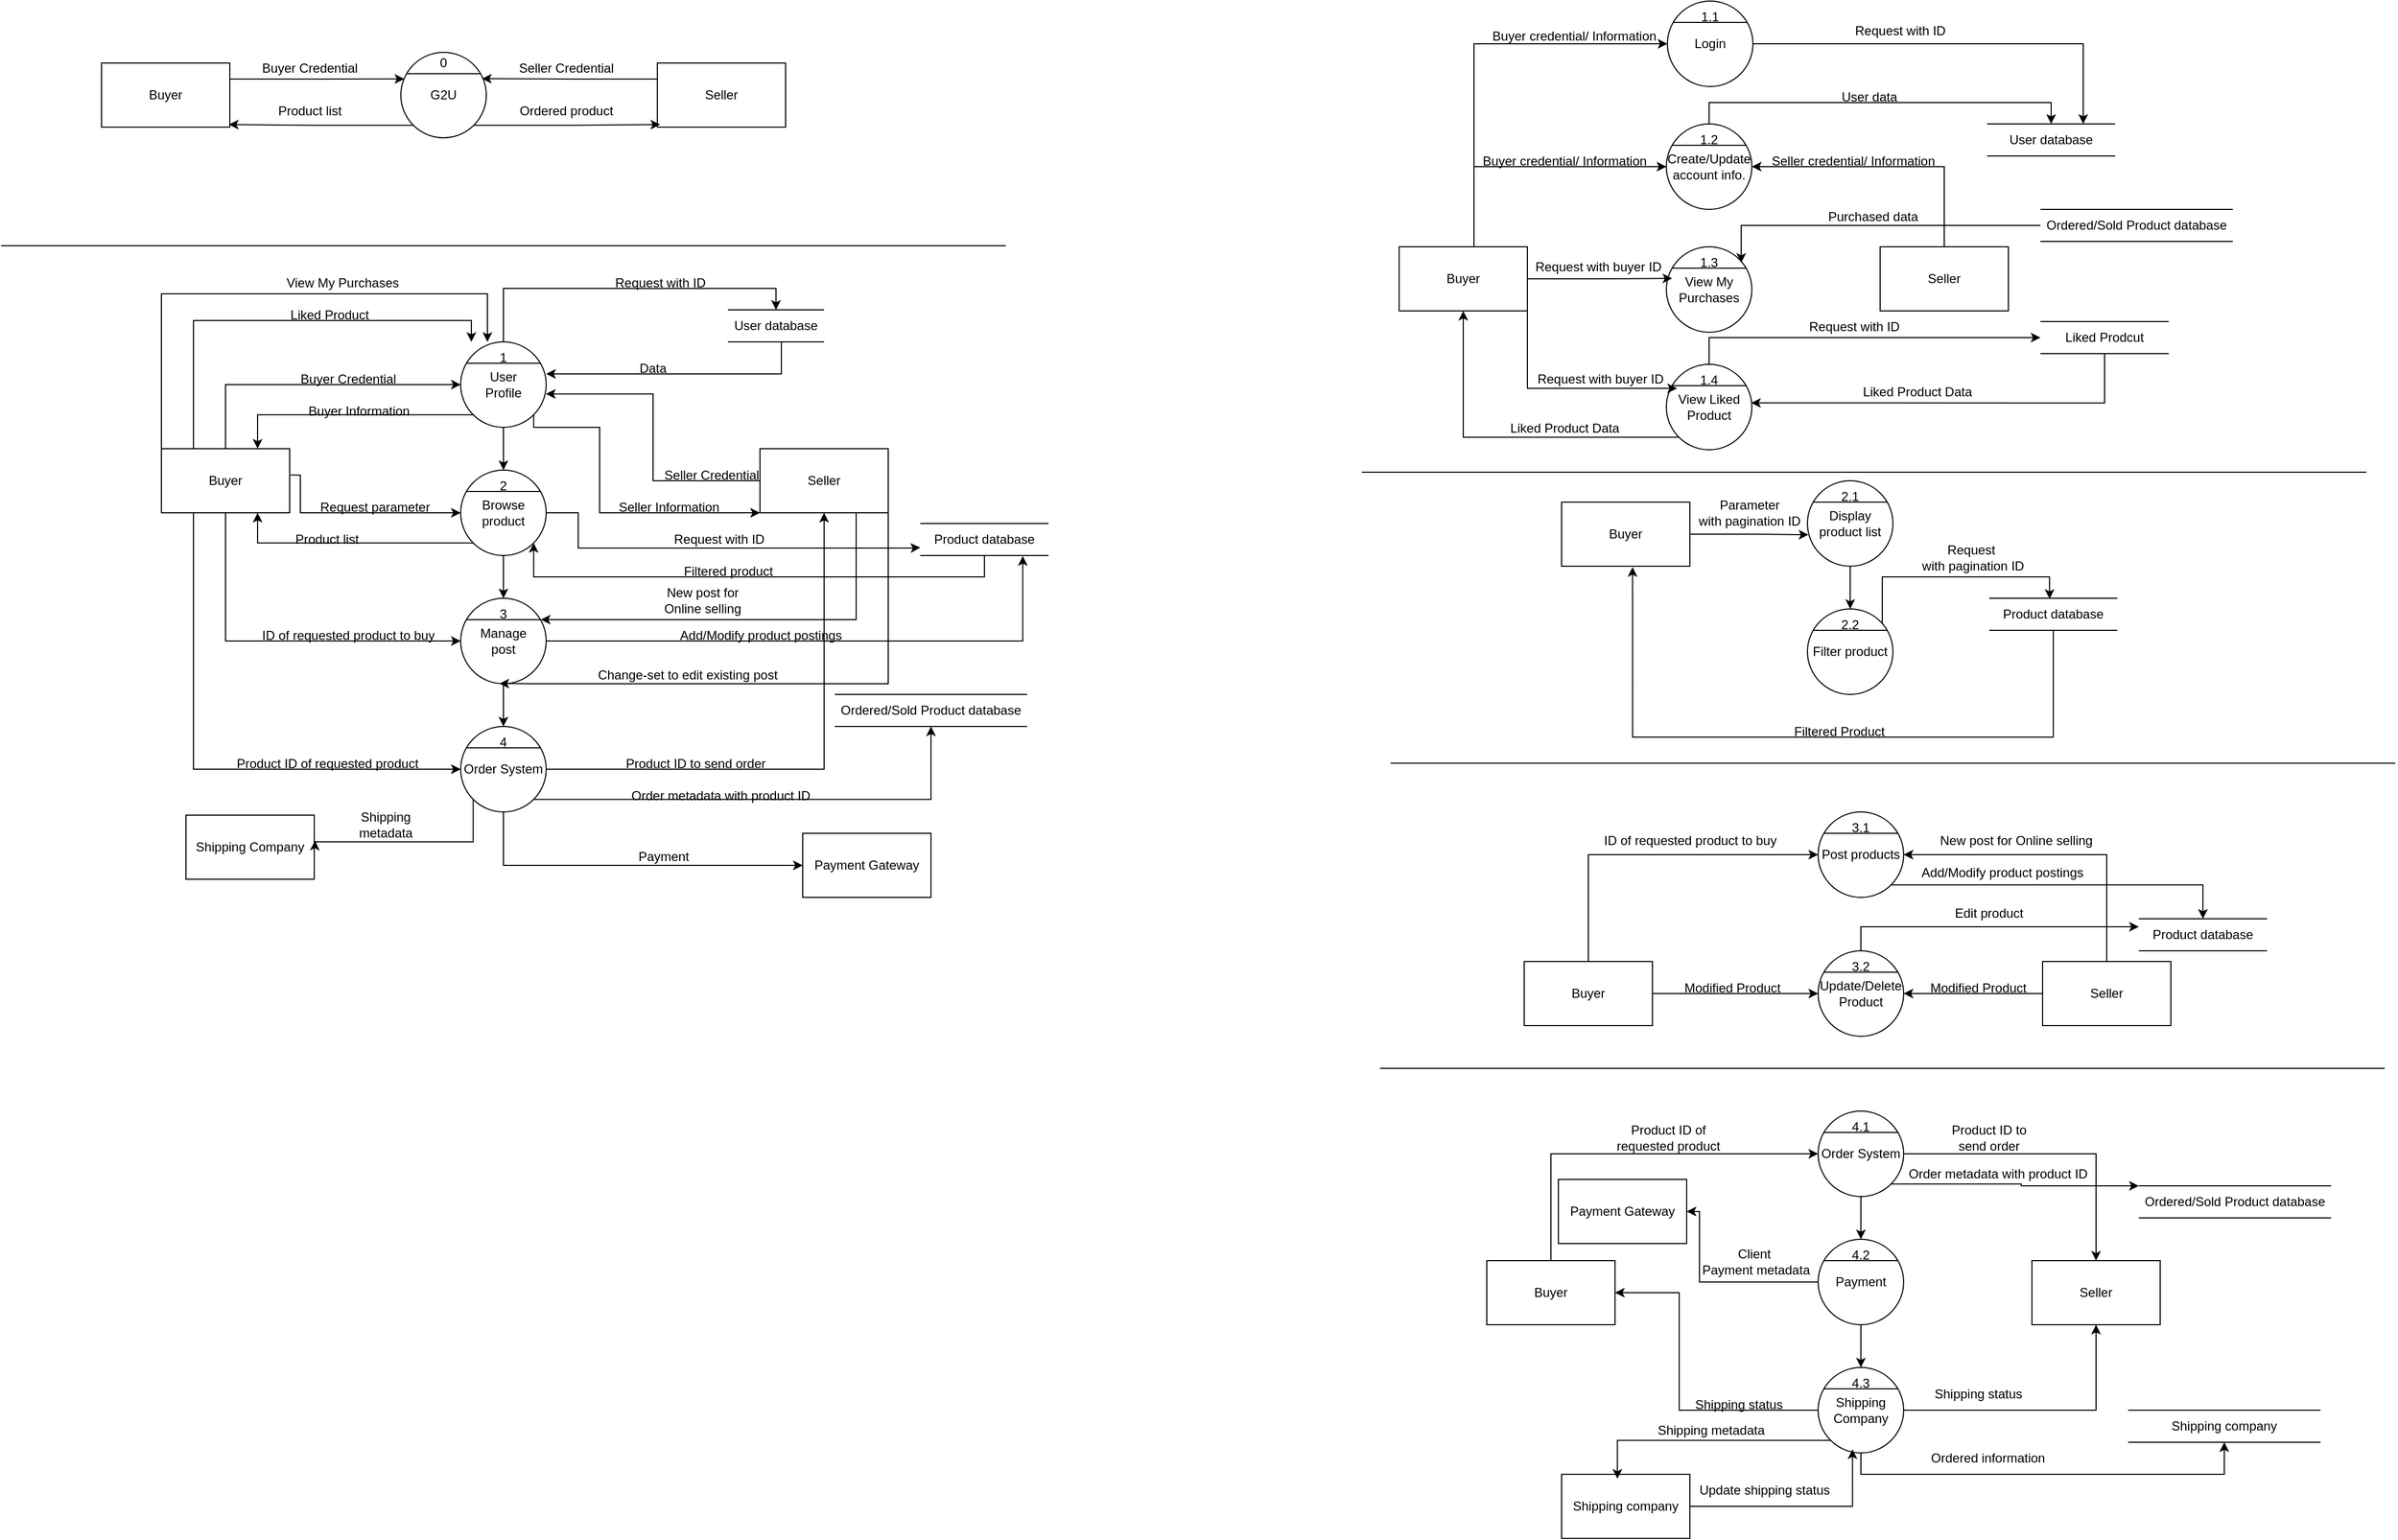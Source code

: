 <?xml version="1.0" encoding="UTF-8"?>
<mxfile version="25.0.3">
  <diagram name="Page-1" id="2da0_LZhXE6AjT2mIMM_">
    <mxGraphModel dx="1395" dy="622" grid="0" gridSize="10" guides="1" tooltips="1" connect="1" arrows="1" fold="1" page="1" pageScale="1" pageWidth="1169" pageHeight="1654" math="0" shadow="0">
      <root>
        <mxCell id="0" />
        <mxCell id="1" parent="0" />
        <mxCell id="HS7JQHIB1URSpB4j-kUg-1" value="" style="group" parent="1" connectable="0" vertex="1">
          <mxGeometry x="480" y="360" width="80" height="80" as="geometry" />
        </mxCell>
        <mxCell id="HS7JQHIB1URSpB4j-kUg-2" value="User&lt;div&gt;Profile&lt;/div&gt;" style="ellipse;whiteSpace=wrap;html=1;aspect=fixed;" parent="HS7JQHIB1URSpB4j-kUg-1" vertex="1">
          <mxGeometry width="80" height="80" as="geometry" />
        </mxCell>
        <mxCell id="HS7JQHIB1URSpB4j-kUg-3" value="" style="endArrow=none;html=1;rounded=0;" parent="HS7JQHIB1URSpB4j-kUg-1" edge="1">
          <mxGeometry width="50" height="50" relative="1" as="geometry">
            <mxPoint x="5" y="20" as="sourcePoint" />
            <mxPoint x="75" y="20" as="targetPoint" />
          </mxGeometry>
        </mxCell>
        <mxCell id="HS7JQHIB1URSpB4j-kUg-4" value="1" style="text;html=1;align=center;verticalAlign=middle;whiteSpace=wrap;rounded=0;" parent="HS7JQHIB1URSpB4j-kUg-1" vertex="1">
          <mxGeometry x="10" width="60" height="30" as="geometry" />
        </mxCell>
        <mxCell id="HS7JQHIB1URSpB4j-kUg-5" value="" style="group" parent="1" connectable="0" vertex="1">
          <mxGeometry x="144" y="89" width="640" height="80" as="geometry" />
        </mxCell>
        <mxCell id="HS7JQHIB1URSpB4j-kUg-6" value="" style="group" parent="HS7JQHIB1URSpB4j-kUg-5" vertex="1" connectable="0">
          <mxGeometry x="280" width="80" height="80" as="geometry" />
        </mxCell>
        <mxCell id="HS7JQHIB1URSpB4j-kUg-7" value="G2U" style="ellipse;whiteSpace=wrap;html=1;aspect=fixed;" parent="HS7JQHIB1URSpB4j-kUg-6" vertex="1">
          <mxGeometry width="80" height="80" as="geometry" />
        </mxCell>
        <mxCell id="HS7JQHIB1URSpB4j-kUg-8" value="" style="endArrow=none;html=1;rounded=0;" parent="HS7JQHIB1URSpB4j-kUg-6" edge="1">
          <mxGeometry width="50" height="50" relative="1" as="geometry">
            <mxPoint x="5" y="20" as="sourcePoint" />
            <mxPoint x="75" y="20" as="targetPoint" />
          </mxGeometry>
        </mxCell>
        <mxCell id="HS7JQHIB1URSpB4j-kUg-9" value="0" style="text;html=1;align=center;verticalAlign=middle;whiteSpace=wrap;rounded=0;" parent="HS7JQHIB1URSpB4j-kUg-6" vertex="1">
          <mxGeometry x="20" width="40" height="20" as="geometry" />
        </mxCell>
        <mxCell id="HS7JQHIB1URSpB4j-kUg-10" value="Buyer" style="rounded=0;whiteSpace=wrap;html=1;" parent="HS7JQHIB1URSpB4j-kUg-5" vertex="1">
          <mxGeometry y="10" width="120" height="60" as="geometry" />
        </mxCell>
        <mxCell id="HS7JQHIB1URSpB4j-kUg-11" value="Seller" style="rounded=0;whiteSpace=wrap;html=1;" parent="HS7JQHIB1URSpB4j-kUg-5" vertex="1">
          <mxGeometry x="520" y="10" width="120" height="60" as="geometry" />
        </mxCell>
        <mxCell id="HS7JQHIB1URSpB4j-kUg-12" style="edgeStyle=orthogonalEdgeStyle;rounded=0;orthogonalLoop=1;jettySize=auto;html=1;exitX=1;exitY=0.25;exitDx=0;exitDy=0;entryX=0.041;entryY=0.311;entryDx=0;entryDy=0;entryPerimeter=0;" parent="HS7JQHIB1URSpB4j-kUg-5" source="HS7JQHIB1URSpB4j-kUg-10" target="HS7JQHIB1URSpB4j-kUg-7" edge="1">
          <mxGeometry relative="1" as="geometry" />
        </mxCell>
        <mxCell id="HS7JQHIB1URSpB4j-kUg-13" style="edgeStyle=orthogonalEdgeStyle;rounded=0;orthogonalLoop=1;jettySize=auto;html=1;exitX=0;exitY=0.25;exitDx=0;exitDy=0;entryX=0.949;entryY=0.308;entryDx=0;entryDy=0;entryPerimeter=0;" parent="HS7JQHIB1URSpB4j-kUg-5" source="HS7JQHIB1URSpB4j-kUg-11" target="HS7JQHIB1URSpB4j-kUg-7" edge="1">
          <mxGeometry relative="1" as="geometry" />
        </mxCell>
        <mxCell id="HS7JQHIB1URSpB4j-kUg-14" value="Seller Credential" style="text;html=1;align=center;verticalAlign=middle;whiteSpace=wrap;rounded=0;" parent="HS7JQHIB1URSpB4j-kUg-5" vertex="1">
          <mxGeometry x="380" width="110" height="30" as="geometry" />
        </mxCell>
        <mxCell id="HS7JQHIB1URSpB4j-kUg-15" value="Buyer Credential" style="text;html=1;align=center;verticalAlign=middle;whiteSpace=wrap;rounded=0;" parent="HS7JQHIB1URSpB4j-kUg-5" vertex="1">
          <mxGeometry x="140" width="110" height="30" as="geometry" />
        </mxCell>
        <mxCell id="HS7JQHIB1URSpB4j-kUg-16" style="edgeStyle=orthogonalEdgeStyle;rounded=0;orthogonalLoop=1;jettySize=auto;html=1;exitX=1;exitY=1;exitDx=0;exitDy=0;entryX=0.022;entryY=0.96;entryDx=0;entryDy=0;entryPerimeter=0;" parent="HS7JQHIB1URSpB4j-kUg-5" source="HS7JQHIB1URSpB4j-kUg-7" target="HS7JQHIB1URSpB4j-kUg-11" edge="1">
          <mxGeometry relative="1" as="geometry" />
        </mxCell>
        <mxCell id="HS7JQHIB1URSpB4j-kUg-17" value="Ordered product" style="text;html=1;align=center;verticalAlign=middle;whiteSpace=wrap;rounded=0;" parent="HS7JQHIB1URSpB4j-kUg-5" vertex="1">
          <mxGeometry x="380" y="40" width="110" height="30" as="geometry" />
        </mxCell>
        <mxCell id="HS7JQHIB1URSpB4j-kUg-18" style="edgeStyle=orthogonalEdgeStyle;rounded=0;orthogonalLoop=1;jettySize=auto;html=1;exitX=0;exitY=1;exitDx=0;exitDy=0;entryX=0.993;entryY=0.96;entryDx=0;entryDy=0;entryPerimeter=0;" parent="HS7JQHIB1URSpB4j-kUg-5" source="HS7JQHIB1URSpB4j-kUg-7" target="HS7JQHIB1URSpB4j-kUg-10" edge="1">
          <mxGeometry relative="1" as="geometry" />
        </mxCell>
        <mxCell id="HS7JQHIB1URSpB4j-kUg-19" value="Product list" style="text;html=1;align=center;verticalAlign=middle;whiteSpace=wrap;rounded=0;" parent="HS7JQHIB1URSpB4j-kUg-5" vertex="1">
          <mxGeometry x="140" y="40" width="110" height="30" as="geometry" />
        </mxCell>
        <mxCell id="HS7JQHIB1URSpB4j-kUg-20" value="" style="group" parent="1" connectable="0" vertex="1">
          <mxGeometry x="480" y="480" width="80" height="80" as="geometry" />
        </mxCell>
        <mxCell id="HS7JQHIB1URSpB4j-kUg-21" value="Browse&lt;div&gt;product&lt;/div&gt;" style="ellipse;whiteSpace=wrap;html=1;aspect=fixed;" parent="HS7JQHIB1URSpB4j-kUg-20" vertex="1">
          <mxGeometry width="80" height="80" as="geometry" />
        </mxCell>
        <mxCell id="HS7JQHIB1URSpB4j-kUg-22" value="" style="endArrow=none;html=1;rounded=0;" parent="HS7JQHIB1URSpB4j-kUg-20" edge="1">
          <mxGeometry width="50" height="50" relative="1" as="geometry">
            <mxPoint x="5" y="20" as="sourcePoint" />
            <mxPoint x="75" y="20" as="targetPoint" />
          </mxGeometry>
        </mxCell>
        <mxCell id="HS7JQHIB1URSpB4j-kUg-23" value="2" style="text;html=1;align=center;verticalAlign=middle;whiteSpace=wrap;rounded=0;" parent="HS7JQHIB1URSpB4j-kUg-20" vertex="1">
          <mxGeometry x="10" width="60" height="30" as="geometry" />
        </mxCell>
        <mxCell id="HS7JQHIB1URSpB4j-kUg-24" value="" style="group" parent="1" connectable="0" vertex="1">
          <mxGeometry x="480" y="600" width="80" height="80" as="geometry" />
        </mxCell>
        <mxCell id="HS7JQHIB1URSpB4j-kUg-25" value="Manage&lt;div&gt;post&lt;/div&gt;" style="ellipse;whiteSpace=wrap;html=1;aspect=fixed;" parent="HS7JQHIB1URSpB4j-kUg-24" vertex="1">
          <mxGeometry width="80" height="80" as="geometry" />
        </mxCell>
        <mxCell id="HS7JQHIB1URSpB4j-kUg-26" value="" style="endArrow=none;html=1;rounded=0;" parent="HS7JQHIB1URSpB4j-kUg-24" edge="1">
          <mxGeometry width="50" height="50" relative="1" as="geometry">
            <mxPoint x="5" y="20" as="sourcePoint" />
            <mxPoint x="75" y="20" as="targetPoint" />
          </mxGeometry>
        </mxCell>
        <mxCell id="HS7JQHIB1URSpB4j-kUg-27" value="3" style="text;html=1;align=center;verticalAlign=middle;whiteSpace=wrap;rounded=0;" parent="HS7JQHIB1URSpB4j-kUg-24" vertex="1">
          <mxGeometry x="10" width="60" height="30" as="geometry" />
        </mxCell>
        <mxCell id="HS7JQHIB1URSpB4j-kUg-28" value="" style="group" parent="1" connectable="0" vertex="1">
          <mxGeometry x="1750" y="1080" width="80" height="80" as="geometry" />
        </mxCell>
        <mxCell id="HS7JQHIB1URSpB4j-kUg-29" value="Order System" style="ellipse;whiteSpace=wrap;html=1;aspect=fixed;" parent="HS7JQHIB1URSpB4j-kUg-28" vertex="1">
          <mxGeometry width="80" height="80" as="geometry" />
        </mxCell>
        <mxCell id="HS7JQHIB1URSpB4j-kUg-30" value="" style="endArrow=none;html=1;rounded=0;" parent="HS7JQHIB1URSpB4j-kUg-28" edge="1">
          <mxGeometry width="50" height="50" relative="1" as="geometry">
            <mxPoint x="5" y="20" as="sourcePoint" />
            <mxPoint x="75" y="20" as="targetPoint" />
          </mxGeometry>
        </mxCell>
        <mxCell id="HS7JQHIB1URSpB4j-kUg-31" value="4.1" style="text;html=1;align=center;verticalAlign=middle;whiteSpace=wrap;rounded=0;" parent="HS7JQHIB1URSpB4j-kUg-28" vertex="1">
          <mxGeometry x="10" width="60" height="30" as="geometry" />
        </mxCell>
        <mxCell id="HS7JQHIB1URSpB4j-kUg-32" style="edgeStyle=orthogonalEdgeStyle;rounded=0;orthogonalLoop=1;jettySize=auto;html=1;entryX=0;entryY=0.5;entryDx=0;entryDy=0;" parent="1" source="HS7JQHIB1URSpB4j-kUg-36" target="HS7JQHIB1URSpB4j-kUg-2" edge="1">
          <mxGeometry relative="1" as="geometry">
            <Array as="points">
              <mxPoint x="260" y="400" />
            </Array>
          </mxGeometry>
        </mxCell>
        <mxCell id="HS7JQHIB1URSpB4j-kUg-33" style="edgeStyle=orthogonalEdgeStyle;rounded=0;orthogonalLoop=1;jettySize=auto;html=1;exitX=1.007;exitY=0.411;exitDx=0;exitDy=0;entryX=0;entryY=0.5;entryDx=0;entryDy=0;exitPerimeter=0;" parent="1" source="HS7JQHIB1URSpB4j-kUg-36" target="HS7JQHIB1URSpB4j-kUg-21" edge="1">
          <mxGeometry relative="1" as="geometry">
            <Array as="points">
              <mxPoint x="330" y="485" />
              <mxPoint x="330" y="520" />
            </Array>
          </mxGeometry>
        </mxCell>
        <mxCell id="HS7JQHIB1URSpB4j-kUg-34" style="edgeStyle=orthogonalEdgeStyle;rounded=0;orthogonalLoop=1;jettySize=auto;html=1;entryX=0;entryY=0.5;entryDx=0;entryDy=0;exitX=0.5;exitY=1;exitDx=0;exitDy=0;" parent="1" source="HS7JQHIB1URSpB4j-kUg-36" target="HS7JQHIB1URSpB4j-kUg-25" edge="1">
          <mxGeometry relative="1" as="geometry" />
        </mxCell>
        <mxCell id="HS7JQHIB1URSpB4j-kUg-35" style="edgeStyle=orthogonalEdgeStyle;rounded=0;orthogonalLoop=1;jettySize=auto;html=1;exitX=0.25;exitY=1;exitDx=0;exitDy=0;entryX=0;entryY=0.5;entryDx=0;entryDy=0;" parent="1" source="HS7JQHIB1URSpB4j-kUg-36" target="HS7JQHIB1URSpB4j-kUg-66" edge="1">
          <mxGeometry relative="1" as="geometry" />
        </mxCell>
        <mxCell id="EbZkSFVfQPcEhWvSneCZ-1" style="edgeStyle=orthogonalEdgeStyle;rounded=0;orthogonalLoop=1;jettySize=auto;html=1;exitX=0.25;exitY=0;exitDx=0;exitDy=0;entryX=0;entryY=0;entryDx=0;entryDy=0;" edge="1" parent="1" source="HS7JQHIB1URSpB4j-kUg-36" target="HS7JQHIB1URSpB4j-kUg-4">
          <mxGeometry relative="1" as="geometry" />
        </mxCell>
        <mxCell id="EbZkSFVfQPcEhWvSneCZ-3" style="edgeStyle=orthogonalEdgeStyle;rounded=0;orthogonalLoop=1;jettySize=auto;html=1;exitX=0;exitY=0;exitDx=0;exitDy=0;entryX=0.25;entryY=0;entryDx=0;entryDy=0;" edge="1" parent="1" source="HS7JQHIB1URSpB4j-kUg-36" target="HS7JQHIB1URSpB4j-kUg-4">
          <mxGeometry relative="1" as="geometry">
            <Array as="points">
              <mxPoint x="200" y="315" />
              <mxPoint x="505" y="315" />
            </Array>
          </mxGeometry>
        </mxCell>
        <mxCell id="HS7JQHIB1URSpB4j-kUg-36" value="Buyer" style="rounded=0;whiteSpace=wrap;html=1;" parent="1" vertex="1">
          <mxGeometry x="200" y="460" width="120" height="60" as="geometry" />
        </mxCell>
        <mxCell id="EbZkSFVfQPcEhWvSneCZ-9" style="edgeStyle=orthogonalEdgeStyle;rounded=0;orthogonalLoop=1;jettySize=auto;html=1;exitX=1;exitY=1;exitDx=0;exitDy=0;entryX=0.454;entryY=0.997;entryDx=0;entryDy=0;entryPerimeter=0;" edge="1" parent="1" source="HS7JQHIB1URSpB4j-kUg-37" target="HS7JQHIB1URSpB4j-kUg-25">
          <mxGeometry relative="1" as="geometry">
            <mxPoint x="564" y="667" as="targetPoint" />
            <Array as="points">
              <mxPoint x="880" y="680" />
              <mxPoint x="550" y="680" />
            </Array>
          </mxGeometry>
        </mxCell>
        <mxCell id="HS7JQHIB1URSpB4j-kUg-37" value="Seller" style="rounded=0;whiteSpace=wrap;html=1;" parent="1" vertex="1">
          <mxGeometry x="760" y="460" width="120" height="60" as="geometry" />
        </mxCell>
        <mxCell id="HS7JQHIB1URSpB4j-kUg-38" value="" style="group" parent="1" connectable="0" vertex="1">
          <mxGeometry x="730" y="330" width="90" height="30" as="geometry" />
        </mxCell>
        <mxCell id="HS7JQHIB1URSpB4j-kUg-39" value="" style="endArrow=none;html=1;rounded=0;" parent="HS7JQHIB1URSpB4j-kUg-38" edge="1">
          <mxGeometry width="50" height="50" relative="1" as="geometry">
            <mxPoint as="sourcePoint" />
            <mxPoint x="90" as="targetPoint" />
          </mxGeometry>
        </mxCell>
        <mxCell id="HS7JQHIB1URSpB4j-kUg-40" value="" style="endArrow=none;html=1;rounded=0;" parent="HS7JQHIB1URSpB4j-kUg-38" edge="1">
          <mxGeometry width="50" height="50" relative="1" as="geometry">
            <mxPoint y="30" as="sourcePoint" />
            <mxPoint x="90" y="30" as="targetPoint" />
          </mxGeometry>
        </mxCell>
        <mxCell id="HS7JQHIB1URSpB4j-kUg-41" value="User database" style="text;html=1;align=center;verticalAlign=middle;whiteSpace=wrap;rounded=0;" parent="HS7JQHIB1URSpB4j-kUg-38" vertex="1">
          <mxGeometry width="90" height="30" as="geometry" />
        </mxCell>
        <mxCell id="HS7JQHIB1URSpB4j-kUg-42" style="edgeStyle=orthogonalEdgeStyle;rounded=0;orthogonalLoop=1;jettySize=auto;html=1;exitX=0.5;exitY=0;exitDx=0;exitDy=0;entryX=0.5;entryY=0;entryDx=0;entryDy=0;" parent="1" source="HS7JQHIB1URSpB4j-kUg-4" target="HS7JQHIB1URSpB4j-kUg-41" edge="1">
          <mxGeometry relative="1" as="geometry">
            <mxPoint x="519.793" y="250" as="targetPoint" />
          </mxGeometry>
        </mxCell>
        <mxCell id="HS7JQHIB1URSpB4j-kUg-43" value="Request with ID" style="text;html=1;align=center;verticalAlign=middle;whiteSpace=wrap;rounded=0;" parent="1" vertex="1">
          <mxGeometry x="610" y="290" width="114" height="30" as="geometry" />
        </mxCell>
        <mxCell id="HS7JQHIB1URSpB4j-kUg-44" value="Data" style="text;html=1;align=center;verticalAlign=middle;whiteSpace=wrap;rounded=0;" parent="1" vertex="1">
          <mxGeometry x="630" y="370" width="60" height="30" as="geometry" />
        </mxCell>
        <mxCell id="HS7JQHIB1URSpB4j-kUg-45" value="Request with ID" style="text;html=1;align=center;verticalAlign=middle;whiteSpace=wrap;rounded=0;" parent="1" vertex="1">
          <mxGeometry x="664" y="530" width="116" height="30" as="geometry" />
        </mxCell>
        <mxCell id="HS7JQHIB1URSpB4j-kUg-46" value="Buyer Credential" style="text;html=1;align=center;verticalAlign=middle;whiteSpace=wrap;rounded=0;" parent="1" vertex="1">
          <mxGeometry x="310" y="380" width="130" height="30" as="geometry" />
        </mxCell>
        <mxCell id="HS7JQHIB1URSpB4j-kUg-47" style="edgeStyle=orthogonalEdgeStyle;rounded=0;orthogonalLoop=1;jettySize=auto;html=1;entryX=0.997;entryY=0.609;entryDx=0;entryDy=0;entryPerimeter=0;" parent="1" source="HS7JQHIB1URSpB4j-kUg-37" target="HS7JQHIB1URSpB4j-kUg-2" edge="1">
          <mxGeometry relative="1" as="geometry" />
        </mxCell>
        <mxCell id="HS7JQHIB1URSpB4j-kUg-48" value="Seller Credential" style="text;html=1;align=center;verticalAlign=middle;whiteSpace=wrap;rounded=0;" parent="1" vertex="1">
          <mxGeometry x="650" y="470" width="130" height="30" as="geometry" />
        </mxCell>
        <mxCell id="HS7JQHIB1URSpB4j-kUg-49" style="edgeStyle=orthogonalEdgeStyle;rounded=0;orthogonalLoop=1;jettySize=auto;html=1;exitX=0;exitY=1;exitDx=0;exitDy=0;entryX=0.75;entryY=0;entryDx=0;entryDy=0;" parent="1" source="HS7JQHIB1URSpB4j-kUg-2" target="HS7JQHIB1URSpB4j-kUg-36" edge="1">
          <mxGeometry relative="1" as="geometry" />
        </mxCell>
        <mxCell id="HS7JQHIB1URSpB4j-kUg-50" value="Buyer Information" style="text;html=1;align=center;verticalAlign=middle;whiteSpace=wrap;rounded=0;" parent="1" vertex="1">
          <mxGeometry x="320" y="410" width="130" height="30" as="geometry" />
        </mxCell>
        <mxCell id="HS7JQHIB1URSpB4j-kUg-51" style="edgeStyle=orthogonalEdgeStyle;rounded=0;orthogonalLoop=1;jettySize=auto;html=1;exitX=1;exitY=1;exitDx=0;exitDy=0;entryX=0;entryY=1;entryDx=0;entryDy=0;" parent="1" source="HS7JQHIB1URSpB4j-kUg-2" target="HS7JQHIB1URSpB4j-kUg-37" edge="1">
          <mxGeometry relative="1" as="geometry">
            <Array as="points">
              <mxPoint x="548" y="440" />
              <mxPoint x="610" y="440" />
              <mxPoint x="610" y="520" />
            </Array>
          </mxGeometry>
        </mxCell>
        <mxCell id="HS7JQHIB1URSpB4j-kUg-52" value="Seller Information" style="text;html=1;align=center;verticalAlign=middle;whiteSpace=wrap;rounded=0;" parent="1" vertex="1">
          <mxGeometry x="610" y="500" width="130" height="30" as="geometry" />
        </mxCell>
        <mxCell id="HS7JQHIB1URSpB4j-kUg-53" style="edgeStyle=orthogonalEdgeStyle;rounded=0;orthogonalLoop=1;jettySize=auto;html=1;entryX=1;entryY=0.375;entryDx=0;entryDy=0;entryPerimeter=0;exitX=0.556;exitY=1.013;exitDx=0;exitDy=0;exitPerimeter=0;" parent="1" source="HS7JQHIB1URSpB4j-kUg-41" target="HS7JQHIB1URSpB4j-kUg-2" edge="1">
          <mxGeometry relative="1" as="geometry">
            <mxPoint x="800" y="370" as="sourcePoint" />
            <mxPoint x="603" y="390" as="targetPoint" />
            <Array as="points">
              <mxPoint x="780" y="390" />
            </Array>
          </mxGeometry>
        </mxCell>
        <mxCell id="HS7JQHIB1URSpB4j-kUg-54" value="Request parameter" style="text;html=1;align=center;verticalAlign=middle;whiteSpace=wrap;rounded=0;" parent="1" vertex="1">
          <mxGeometry x="330" y="500" width="140" height="30" as="geometry" />
        </mxCell>
        <mxCell id="HS7JQHIB1URSpB4j-kUg-55" style="edgeStyle=orthogonalEdgeStyle;rounded=0;orthogonalLoop=1;jettySize=auto;html=1;exitX=0;exitY=1;exitDx=0;exitDy=0;entryX=0.75;entryY=1;entryDx=0;entryDy=0;" parent="1" source="HS7JQHIB1URSpB4j-kUg-21" target="HS7JQHIB1URSpB4j-kUg-36" edge="1">
          <mxGeometry relative="1" as="geometry" />
        </mxCell>
        <mxCell id="HS7JQHIB1URSpB4j-kUg-56" value="Product list" style="text;html=1;align=center;verticalAlign=middle;whiteSpace=wrap;rounded=0;" parent="1" vertex="1">
          <mxGeometry x="310" y="530" width="90" height="30" as="geometry" />
        </mxCell>
        <mxCell id="HS7JQHIB1URSpB4j-kUg-57" value="" style="group" parent="1" connectable="0" vertex="1">
          <mxGeometry x="910" y="530" width="120" height="30" as="geometry" />
        </mxCell>
        <mxCell id="HS7JQHIB1URSpB4j-kUg-58" value="" style="endArrow=none;html=1;rounded=0;" parent="HS7JQHIB1URSpB4j-kUg-57" edge="1">
          <mxGeometry width="50" height="50" relative="1" as="geometry">
            <mxPoint as="sourcePoint" />
            <mxPoint x="120" as="targetPoint" />
          </mxGeometry>
        </mxCell>
        <mxCell id="HS7JQHIB1URSpB4j-kUg-59" value="" style="endArrow=none;html=1;rounded=0;" parent="HS7JQHIB1URSpB4j-kUg-57" edge="1">
          <mxGeometry width="50" height="50" relative="1" as="geometry">
            <mxPoint y="30" as="sourcePoint" />
            <mxPoint x="120" y="30" as="targetPoint" />
          </mxGeometry>
        </mxCell>
        <mxCell id="HS7JQHIB1URSpB4j-kUg-60" value="Product database" style="text;html=1;align=center;verticalAlign=middle;whiteSpace=wrap;rounded=0;" parent="HS7JQHIB1URSpB4j-kUg-57" vertex="1">
          <mxGeometry width="120" height="30" as="geometry" />
        </mxCell>
        <mxCell id="HS7JQHIB1URSpB4j-kUg-61" style="edgeStyle=orthogonalEdgeStyle;rounded=0;orthogonalLoop=1;jettySize=auto;html=1;exitX=1;exitY=0.5;exitDx=0;exitDy=0;entryX=0;entryY=0.75;entryDx=0;entryDy=0;" parent="1" source="HS7JQHIB1URSpB4j-kUg-21" target="HS7JQHIB1URSpB4j-kUg-60" edge="1">
          <mxGeometry relative="1" as="geometry">
            <Array as="points">
              <mxPoint x="590" y="520" />
              <mxPoint x="590" y="553" />
              <mxPoint x="900" y="553" />
            </Array>
          </mxGeometry>
        </mxCell>
        <mxCell id="HS7JQHIB1URSpB4j-kUg-62" value="Add/Modify product postings" style="text;html=1;align=center;verticalAlign=middle;whiteSpace=wrap;rounded=0;" parent="1" vertex="1">
          <mxGeometry x="670" y="620" width="182" height="30" as="geometry" />
        </mxCell>
        <mxCell id="HS7JQHIB1URSpB4j-kUg-63" style="edgeStyle=orthogonalEdgeStyle;rounded=0;orthogonalLoop=1;jettySize=auto;html=1;exitX=0.5;exitY=1;exitDx=0;exitDy=0;entryX=1;entryY=1;entryDx=0;entryDy=0;" parent="1" source="HS7JQHIB1URSpB4j-kUg-60" target="HS7JQHIB1URSpB4j-kUg-21" edge="1">
          <mxGeometry relative="1" as="geometry">
            <Array as="points">
              <mxPoint x="970" y="580" />
              <mxPoint x="548" y="580" />
            </Array>
          </mxGeometry>
        </mxCell>
        <mxCell id="HS7JQHIB1URSpB4j-kUg-64" value="Filtered product" style="text;html=1;align=center;verticalAlign=middle;whiteSpace=wrap;rounded=0;" parent="1" vertex="1">
          <mxGeometry x="672.5" y="560" width="115" height="30" as="geometry" />
        </mxCell>
        <mxCell id="HS7JQHIB1URSpB4j-kUg-65" value="" style="group" parent="1" connectable="0" vertex="1">
          <mxGeometry x="480" y="720" width="80" height="80" as="geometry" />
        </mxCell>
        <mxCell id="HS7JQHIB1URSpB4j-kUg-66" value="Order System" style="ellipse;whiteSpace=wrap;html=1;aspect=fixed;" parent="HS7JQHIB1URSpB4j-kUg-65" vertex="1">
          <mxGeometry width="80" height="80" as="geometry" />
        </mxCell>
        <mxCell id="HS7JQHIB1URSpB4j-kUg-67" value="" style="endArrow=none;html=1;rounded=0;" parent="HS7JQHIB1URSpB4j-kUg-65" edge="1">
          <mxGeometry width="50" height="50" relative="1" as="geometry">
            <mxPoint x="5" y="20" as="sourcePoint" />
            <mxPoint x="75" y="20" as="targetPoint" />
          </mxGeometry>
        </mxCell>
        <mxCell id="HS7JQHIB1URSpB4j-kUg-68" value="4" style="text;html=1;align=center;verticalAlign=middle;whiteSpace=wrap;rounded=0;" parent="HS7JQHIB1URSpB4j-kUg-65" vertex="1">
          <mxGeometry x="10" width="60" height="30" as="geometry" />
        </mxCell>
        <mxCell id="HS7JQHIB1URSpB4j-kUg-69" style="edgeStyle=orthogonalEdgeStyle;rounded=0;orthogonalLoop=1;jettySize=auto;html=1;entryX=0.799;entryY=1.017;entryDx=0;entryDy=0;entryPerimeter=0;" parent="1" source="HS7JQHIB1URSpB4j-kUg-25" target="HS7JQHIB1URSpB4j-kUg-60" edge="1">
          <mxGeometry relative="1" as="geometry" />
        </mxCell>
        <mxCell id="HS7JQHIB1URSpB4j-kUg-70" value="Product ID of requested product" style="text;html=1;align=center;verticalAlign=middle;whiteSpace=wrap;rounded=0;" parent="1" vertex="1">
          <mxGeometry x="261" y="740" width="189" height="30" as="geometry" />
        </mxCell>
        <mxCell id="HS7JQHIB1URSpB4j-kUg-71" value="New post for Online selling" style="text;html=1;align=center;verticalAlign=middle;whiteSpace=wrap;rounded=0;" parent="1" vertex="1">
          <mxGeometry x="659" y="587" width="95" height="30" as="geometry" />
        </mxCell>
        <mxCell id="HS7JQHIB1URSpB4j-kUg-72" style="edgeStyle=orthogonalEdgeStyle;rounded=0;orthogonalLoop=1;jettySize=auto;html=1;exitX=0.75;exitY=1;exitDx=0;exitDy=0;" parent="1" source="HS7JQHIB1URSpB4j-kUg-37" edge="1">
          <mxGeometry relative="1" as="geometry">
            <mxPoint x="895" y="530.0" as="sourcePoint" />
            <mxPoint x="555" y="620" as="targetPoint" />
            <Array as="points">
              <mxPoint x="850" y="620" />
            </Array>
          </mxGeometry>
        </mxCell>
        <mxCell id="HS7JQHIB1URSpB4j-kUg-73" value="Payment" style="text;html=1;align=center;verticalAlign=middle;whiteSpace=wrap;rounded=0;" parent="1" vertex="1">
          <mxGeometry x="640" y="827" width="60" height="30" as="geometry" />
        </mxCell>
        <mxCell id="HS7JQHIB1URSpB4j-kUg-74" value="ID of requested product to buy" style="text;html=1;align=center;verticalAlign=middle;whiteSpace=wrap;rounded=0;" parent="1" vertex="1">
          <mxGeometry x="284.13" y="620" width="181.75" height="30" as="geometry" />
        </mxCell>
        <mxCell id="HS7JQHIB1URSpB4j-kUg-75" value="" style="group" parent="1" connectable="0" vertex="1">
          <mxGeometry x="830" y="690" width="180" height="30" as="geometry" />
        </mxCell>
        <mxCell id="HS7JQHIB1URSpB4j-kUg-76" value="" style="endArrow=none;html=1;rounded=0;" parent="HS7JQHIB1URSpB4j-kUg-75" edge="1">
          <mxGeometry width="50" height="50" relative="1" as="geometry">
            <mxPoint as="sourcePoint" />
            <mxPoint x="180" as="targetPoint" />
          </mxGeometry>
        </mxCell>
        <mxCell id="HS7JQHIB1URSpB4j-kUg-77" value="" style="endArrow=none;html=1;rounded=0;" parent="HS7JQHIB1URSpB4j-kUg-75" edge="1">
          <mxGeometry width="50" height="50" relative="1" as="geometry">
            <mxPoint y="30" as="sourcePoint" />
            <mxPoint x="180" y="30" as="targetPoint" />
          </mxGeometry>
        </mxCell>
        <mxCell id="HS7JQHIB1URSpB4j-kUg-78" value="Ordered/Sold Product database" style="text;html=1;align=center;verticalAlign=middle;whiteSpace=wrap;rounded=0;" parent="HS7JQHIB1URSpB4j-kUg-75" vertex="1">
          <mxGeometry width="180" height="30" as="geometry" />
        </mxCell>
        <mxCell id="HS7JQHIB1URSpB4j-kUg-79" style="edgeStyle=orthogonalEdgeStyle;rounded=0;orthogonalLoop=1;jettySize=auto;html=1;exitX=1;exitY=0.5;exitDx=0;exitDy=0;entryX=0.5;entryY=1;entryDx=0;entryDy=0;" parent="1" source="HS7JQHIB1URSpB4j-kUg-66" target="HS7JQHIB1URSpB4j-kUg-37" edge="1">
          <mxGeometry relative="1" as="geometry" />
        </mxCell>
        <mxCell id="HS7JQHIB1URSpB4j-kUg-80" value="Product ID to send order" style="text;html=1;align=center;verticalAlign=middle;whiteSpace=wrap;rounded=0;" parent="1" vertex="1">
          <mxGeometry x="625" y="740" width="150" height="30" as="geometry" />
        </mxCell>
        <mxCell id="HS7JQHIB1URSpB4j-kUg-81" style="edgeStyle=orthogonalEdgeStyle;rounded=0;orthogonalLoop=1;jettySize=auto;html=1;exitX=1;exitY=1;exitDx=0;exitDy=0;entryX=0.5;entryY=1;entryDx=0;entryDy=0;" parent="1" source="HS7JQHIB1URSpB4j-kUg-66" target="HS7JQHIB1URSpB4j-kUg-78" edge="1">
          <mxGeometry relative="1" as="geometry" />
        </mxCell>
        <mxCell id="HS7JQHIB1URSpB4j-kUg-82" value="Order metadata with product ID" style="text;html=1;align=center;verticalAlign=middle;whiteSpace=wrap;rounded=0;" parent="1" vertex="1">
          <mxGeometry x="630" y="770" width="187" height="30" as="geometry" />
        </mxCell>
        <mxCell id="HS7JQHIB1URSpB4j-kUg-83" value="" style="group" parent="1" connectable="0" vertex="1">
          <mxGeometry x="1608" y="156" width="80" height="80" as="geometry" />
        </mxCell>
        <mxCell id="HS7JQHIB1URSpB4j-kUg-84" value="Create/Update&lt;div&gt;account info.&lt;/div&gt;" style="ellipse;whiteSpace=wrap;html=1;aspect=fixed;" parent="HS7JQHIB1URSpB4j-kUg-83" vertex="1">
          <mxGeometry width="80" height="80" as="geometry" />
        </mxCell>
        <mxCell id="HS7JQHIB1URSpB4j-kUg-85" value="" style="endArrow=none;html=1;rounded=0;" parent="HS7JQHIB1URSpB4j-kUg-83" edge="1">
          <mxGeometry width="50" height="50" relative="1" as="geometry">
            <mxPoint x="5" y="20" as="sourcePoint" />
            <mxPoint x="75" y="20" as="targetPoint" />
          </mxGeometry>
        </mxCell>
        <mxCell id="HS7JQHIB1URSpB4j-kUg-86" value="1.2" style="text;html=1;align=center;verticalAlign=middle;whiteSpace=wrap;rounded=0;" parent="HS7JQHIB1URSpB4j-kUg-83" vertex="1">
          <mxGeometry x="10" width="60" height="30" as="geometry" />
        </mxCell>
        <mxCell id="HS7JQHIB1URSpB4j-kUg-87" value="" style="group" parent="1" connectable="0" vertex="1">
          <mxGeometry x="1740" y="610" width="80" height="80" as="geometry" />
        </mxCell>
        <mxCell id="HS7JQHIB1URSpB4j-kUg-88" value="Filter product" style="ellipse;whiteSpace=wrap;html=1;aspect=fixed;" parent="HS7JQHIB1URSpB4j-kUg-87" vertex="1">
          <mxGeometry width="80" height="80" as="geometry" />
        </mxCell>
        <mxCell id="HS7JQHIB1URSpB4j-kUg-89" value="" style="endArrow=none;html=1;rounded=0;" parent="HS7JQHIB1URSpB4j-kUg-87" edge="1">
          <mxGeometry width="50" height="50" relative="1" as="geometry">
            <mxPoint x="5" y="20" as="sourcePoint" />
            <mxPoint x="75" y="20" as="targetPoint" />
          </mxGeometry>
        </mxCell>
        <mxCell id="HS7JQHIB1URSpB4j-kUg-90" value="2.2" style="text;html=1;align=center;verticalAlign=middle;whiteSpace=wrap;rounded=0;" parent="HS7JQHIB1URSpB4j-kUg-87" vertex="1">
          <mxGeometry x="10" width="60" height="30" as="geometry" />
        </mxCell>
        <mxCell id="HS7JQHIB1URSpB4j-kUg-91" value="" style="group" parent="1" connectable="0" vertex="1">
          <mxGeometry x="1750" y="1320" width="80" height="80" as="geometry" />
        </mxCell>
        <mxCell id="HS7JQHIB1URSpB4j-kUg-92" value="Shipping Company" style="ellipse;whiteSpace=wrap;html=1;aspect=fixed;" parent="HS7JQHIB1URSpB4j-kUg-91" vertex="1">
          <mxGeometry width="80" height="80" as="geometry" />
        </mxCell>
        <mxCell id="HS7JQHIB1URSpB4j-kUg-93" value="" style="endArrow=none;html=1;rounded=0;" parent="HS7JQHIB1URSpB4j-kUg-91" edge="1">
          <mxGeometry width="50" height="50" relative="1" as="geometry">
            <mxPoint x="5" y="20" as="sourcePoint" />
            <mxPoint x="75" y="20" as="targetPoint" />
          </mxGeometry>
        </mxCell>
        <mxCell id="HS7JQHIB1URSpB4j-kUg-94" value="4.3" style="text;html=1;align=center;verticalAlign=middle;whiteSpace=wrap;rounded=0;" parent="HS7JQHIB1URSpB4j-kUg-91" vertex="1">
          <mxGeometry x="10" width="60" height="30" as="geometry" />
        </mxCell>
        <mxCell id="HS7JQHIB1URSpB4j-kUg-95" value="" style="group" parent="1" connectable="0" vertex="1">
          <mxGeometry x="1740" y="490" width="80" height="80" as="geometry" />
        </mxCell>
        <mxCell id="HS7JQHIB1URSpB4j-kUg-96" value="Display product list" style="ellipse;whiteSpace=wrap;html=1;aspect=fixed;" parent="HS7JQHIB1URSpB4j-kUg-95" vertex="1">
          <mxGeometry width="80" height="80" as="geometry" />
        </mxCell>
        <mxCell id="HS7JQHIB1URSpB4j-kUg-97" value="" style="endArrow=none;html=1;rounded=0;" parent="HS7JQHIB1URSpB4j-kUg-95" edge="1">
          <mxGeometry width="50" height="50" relative="1" as="geometry">
            <mxPoint x="5" y="20" as="sourcePoint" />
            <mxPoint x="75" y="20" as="targetPoint" />
          </mxGeometry>
        </mxCell>
        <mxCell id="HS7JQHIB1URSpB4j-kUg-98" value="2.1" style="text;html=1;align=center;verticalAlign=middle;whiteSpace=wrap;rounded=0;" parent="HS7JQHIB1URSpB4j-kUg-95" vertex="1">
          <mxGeometry x="10" width="60" height="30" as="geometry" />
        </mxCell>
        <mxCell id="HS7JQHIB1URSpB4j-kUg-99" value="" style="group" parent="1" connectable="0" vertex="1">
          <mxGeometry x="1750" y="1200" width="80" height="80" as="geometry" />
        </mxCell>
        <mxCell id="HS7JQHIB1URSpB4j-kUg-100" value="Payment" style="ellipse;whiteSpace=wrap;html=1;aspect=fixed;" parent="HS7JQHIB1URSpB4j-kUg-99" vertex="1">
          <mxGeometry width="80" height="80" as="geometry" />
        </mxCell>
        <mxCell id="HS7JQHIB1URSpB4j-kUg-101" value="" style="endArrow=none;html=1;rounded=0;" parent="HS7JQHIB1URSpB4j-kUg-99" edge="1">
          <mxGeometry width="50" height="50" relative="1" as="geometry">
            <mxPoint x="5" y="20" as="sourcePoint" />
            <mxPoint x="75" y="20" as="targetPoint" />
          </mxGeometry>
        </mxCell>
        <mxCell id="HS7JQHIB1URSpB4j-kUg-102" value="4.2" style="text;html=1;align=center;verticalAlign=middle;whiteSpace=wrap;rounded=0;" parent="HS7JQHIB1URSpB4j-kUg-99" vertex="1">
          <mxGeometry x="10" width="60" height="30" as="geometry" />
        </mxCell>
        <mxCell id="HS7JQHIB1URSpB4j-kUg-103" value="" style="group" parent="1" connectable="0" vertex="1">
          <mxGeometry x="1608" y="271" width="80" height="80" as="geometry" />
        </mxCell>
        <mxCell id="HS7JQHIB1URSpB4j-kUg-104" value="View My Purchases" style="ellipse;whiteSpace=wrap;html=1;aspect=fixed;" parent="HS7JQHIB1URSpB4j-kUg-103" vertex="1">
          <mxGeometry width="80" height="80" as="geometry" />
        </mxCell>
        <mxCell id="HS7JQHIB1URSpB4j-kUg-105" value="" style="endArrow=none;html=1;rounded=0;" parent="HS7JQHIB1URSpB4j-kUg-103" edge="1">
          <mxGeometry width="50" height="50" relative="1" as="geometry">
            <mxPoint x="5" y="20" as="sourcePoint" />
            <mxPoint x="75" y="20" as="targetPoint" />
          </mxGeometry>
        </mxCell>
        <mxCell id="HS7JQHIB1URSpB4j-kUg-106" value="1.3" style="text;html=1;align=center;verticalAlign=middle;whiteSpace=wrap;rounded=0;" parent="HS7JQHIB1URSpB4j-kUg-103" vertex="1">
          <mxGeometry x="10" width="60" height="30" as="geometry" />
        </mxCell>
        <mxCell id="HS7JQHIB1URSpB4j-kUg-107" value="" style="group" parent="1" connectable="0" vertex="1">
          <mxGeometry x="1608" y="381" width="80" height="80" as="geometry" />
        </mxCell>
        <mxCell id="HS7JQHIB1URSpB4j-kUg-108" value="View Liked Product" style="ellipse;whiteSpace=wrap;html=1;aspect=fixed;" parent="HS7JQHIB1URSpB4j-kUg-107" vertex="1">
          <mxGeometry width="80" height="80" as="geometry" />
        </mxCell>
        <mxCell id="HS7JQHIB1URSpB4j-kUg-109" value="" style="endArrow=none;html=1;rounded=0;" parent="HS7JQHIB1URSpB4j-kUg-107" edge="1">
          <mxGeometry width="50" height="50" relative="1" as="geometry">
            <mxPoint x="5" y="20" as="sourcePoint" />
            <mxPoint x="75" y="20" as="targetPoint" />
          </mxGeometry>
        </mxCell>
        <mxCell id="HS7JQHIB1URSpB4j-kUg-110" value="1.4" style="text;html=1;align=center;verticalAlign=middle;whiteSpace=wrap;rounded=0;" parent="HS7JQHIB1URSpB4j-kUg-107" vertex="1">
          <mxGeometry x="10" width="60" height="30" as="geometry" />
        </mxCell>
        <mxCell id="HS7JQHIB1URSpB4j-kUg-111" value="Payment Gateway" style="rounded=0;whiteSpace=wrap;html=1;" parent="1" vertex="1">
          <mxGeometry x="800" y="820" width="120" height="60" as="geometry" />
        </mxCell>
        <mxCell id="HS7JQHIB1URSpB4j-kUg-112" style="edgeStyle=orthogonalEdgeStyle;rounded=0;orthogonalLoop=1;jettySize=auto;html=1;entryX=0;entryY=0.5;entryDx=0;entryDy=0;" parent="1" source="HS7JQHIB1URSpB4j-kUg-66" target="HS7JQHIB1URSpB4j-kUg-111" edge="1">
          <mxGeometry relative="1" as="geometry">
            <Array as="points">
              <mxPoint x="520" y="850" />
            </Array>
          </mxGeometry>
        </mxCell>
        <mxCell id="HS7JQHIB1URSpB4j-kUg-113" style="edgeStyle=orthogonalEdgeStyle;rounded=0;orthogonalLoop=1;jettySize=auto;html=1;entryX=0;entryY=0.5;entryDx=0;entryDy=0;" parent="1" source="HS7JQHIB1URSpB4j-kUg-114" target="HS7JQHIB1URSpB4j-kUg-84" edge="1">
          <mxGeometry relative="1" as="geometry">
            <Array as="points">
              <mxPoint x="1428" y="196" />
            </Array>
          </mxGeometry>
        </mxCell>
        <mxCell id="EbZkSFVfQPcEhWvSneCZ-36" style="edgeStyle=orthogonalEdgeStyle;rounded=0;orthogonalLoop=1;jettySize=auto;html=1;entryX=0;entryY=0.5;entryDx=0;entryDy=0;" edge="1" parent="1" source="HS7JQHIB1URSpB4j-kUg-114" target="EbZkSFVfQPcEhWvSneCZ-33">
          <mxGeometry relative="1" as="geometry">
            <Array as="points">
              <mxPoint x="1428" y="81" />
            </Array>
          </mxGeometry>
        </mxCell>
        <mxCell id="EbZkSFVfQPcEhWvSneCZ-45" style="edgeStyle=orthogonalEdgeStyle;rounded=0;orthogonalLoop=1;jettySize=auto;html=1;exitX=1;exitY=1;exitDx=0;exitDy=0;entryX=0;entryY=0.75;entryDx=0;entryDy=0;" edge="1" parent="1" source="HS7JQHIB1URSpB4j-kUg-114" target="HS7JQHIB1URSpB4j-kUg-110">
          <mxGeometry relative="1" as="geometry" />
        </mxCell>
        <mxCell id="HS7JQHIB1URSpB4j-kUg-114" value="Buyer" style="rounded=0;whiteSpace=wrap;html=1;" parent="1" vertex="1">
          <mxGeometry x="1358" y="271" width="120" height="60" as="geometry" />
        </mxCell>
        <mxCell id="HS7JQHIB1URSpB4j-kUg-115" style="edgeStyle=orthogonalEdgeStyle;rounded=0;orthogonalLoop=1;jettySize=auto;html=1;entryX=1;entryY=0.5;entryDx=0;entryDy=0;" parent="1" source="HS7JQHIB1URSpB4j-kUg-116" target="HS7JQHIB1URSpB4j-kUg-84" edge="1">
          <mxGeometry relative="1" as="geometry">
            <Array as="points">
              <mxPoint x="1868" y="196" />
            </Array>
          </mxGeometry>
        </mxCell>
        <mxCell id="HS7JQHIB1URSpB4j-kUg-116" value="Seller" style="rounded=0;whiteSpace=wrap;html=1;" parent="1" vertex="1">
          <mxGeometry x="1808" y="271" width="120" height="60" as="geometry" />
        </mxCell>
        <mxCell id="HS7JQHIB1URSpB4j-kUg-117" value="" style="group" parent="1" connectable="0" vertex="1">
          <mxGeometry x="1908" y="156" width="120" height="30" as="geometry" />
        </mxCell>
        <mxCell id="HS7JQHIB1URSpB4j-kUg-118" value="" style="endArrow=none;html=1;rounded=0;" parent="HS7JQHIB1URSpB4j-kUg-117" edge="1">
          <mxGeometry width="50" height="50" relative="1" as="geometry">
            <mxPoint as="sourcePoint" />
            <mxPoint x="120" as="targetPoint" />
          </mxGeometry>
        </mxCell>
        <mxCell id="HS7JQHIB1URSpB4j-kUg-119" value="" style="endArrow=none;html=1;rounded=0;" parent="HS7JQHIB1URSpB4j-kUg-117" edge="1">
          <mxGeometry width="50" height="50" relative="1" as="geometry">
            <mxPoint y="30" as="sourcePoint" />
            <mxPoint x="120" y="30" as="targetPoint" />
          </mxGeometry>
        </mxCell>
        <mxCell id="HS7JQHIB1URSpB4j-kUg-120" value="User database" style="text;html=1;align=center;verticalAlign=middle;whiteSpace=wrap;rounded=0;" parent="HS7JQHIB1URSpB4j-kUg-117" vertex="1">
          <mxGeometry width="120" height="30" as="geometry" />
        </mxCell>
        <mxCell id="HS7JQHIB1URSpB4j-kUg-121" value="User data" style="text;html=1;align=center;verticalAlign=middle;whiteSpace=wrap;rounded=0;" parent="1" vertex="1">
          <mxGeometry x="1768" y="116" width="60" height="30" as="geometry" />
        </mxCell>
        <mxCell id="HS7JQHIB1URSpB4j-kUg-122" value="Buyer credential/ Information" style="text;html=1;align=center;verticalAlign=middle;whiteSpace=wrap;rounded=0;" parent="1" vertex="1">
          <mxGeometry x="1408" y="176" width="210" height="30" as="geometry" />
        </mxCell>
        <mxCell id="HS7JQHIB1URSpB4j-kUg-123" value="Purchased data" style="text;html=1;align=center;verticalAlign=middle;whiteSpace=wrap;rounded=0;" parent="1" vertex="1">
          <mxGeometry x="1745" y="228" width="113" height="30" as="geometry" />
        </mxCell>
        <mxCell id="HS7JQHIB1URSpB4j-kUg-124" value="Seller credential/ Information" style="text;html=1;align=center;verticalAlign=middle;whiteSpace=wrap;rounded=0;" parent="1" vertex="1">
          <mxGeometry x="1678" y="176" width="210" height="30" as="geometry" />
        </mxCell>
        <mxCell id="HS7JQHIB1URSpB4j-kUg-125" style="edgeStyle=orthogonalEdgeStyle;rounded=0;orthogonalLoop=1;jettySize=auto;html=1;exitX=0.5;exitY=0;exitDx=0;exitDy=0;entryX=0.5;entryY=0;entryDx=0;entryDy=0;" parent="1" source="HS7JQHIB1URSpB4j-kUg-86" target="HS7JQHIB1URSpB4j-kUg-120" edge="1">
          <mxGeometry relative="1" as="geometry" />
        </mxCell>
        <mxCell id="HS7JQHIB1URSpB4j-kUg-126" value="" style="group" parent="1" connectable="0" vertex="1">
          <mxGeometry x="1958" y="236" width="180" height="30" as="geometry" />
        </mxCell>
        <mxCell id="HS7JQHIB1URSpB4j-kUg-127" value="" style="endArrow=none;html=1;rounded=0;" parent="HS7JQHIB1URSpB4j-kUg-126" edge="1">
          <mxGeometry width="50" height="50" relative="1" as="geometry">
            <mxPoint as="sourcePoint" />
            <mxPoint x="180" as="targetPoint" />
          </mxGeometry>
        </mxCell>
        <mxCell id="HS7JQHIB1URSpB4j-kUg-128" value="" style="endArrow=none;html=1;rounded=0;" parent="HS7JQHIB1URSpB4j-kUg-126" edge="1">
          <mxGeometry width="50" height="50" relative="1" as="geometry">
            <mxPoint y="30" as="sourcePoint" />
            <mxPoint x="180" y="30" as="targetPoint" />
          </mxGeometry>
        </mxCell>
        <mxCell id="HS7JQHIB1URSpB4j-kUg-129" value="Ordered/Sold Product database" style="text;html=1;align=center;verticalAlign=middle;whiteSpace=wrap;rounded=0;" parent="HS7JQHIB1URSpB4j-kUg-126" vertex="1">
          <mxGeometry width="180" height="30" as="geometry" />
        </mxCell>
        <mxCell id="HS7JQHIB1URSpB4j-kUg-130" style="edgeStyle=orthogonalEdgeStyle;rounded=0;orthogonalLoop=1;jettySize=auto;html=1;exitX=1;exitY=0.5;exitDx=0;exitDy=0;entryX=0.069;entryY=0.37;entryDx=0;entryDy=0;entryPerimeter=0;" parent="1" source="HS7JQHIB1URSpB4j-kUg-114" target="HS7JQHIB1URSpB4j-kUg-104" edge="1">
          <mxGeometry relative="1" as="geometry" />
        </mxCell>
        <mxCell id="HS7JQHIB1URSpB4j-kUg-131" style="edgeStyle=orthogonalEdgeStyle;rounded=0;orthogonalLoop=1;jettySize=auto;html=1;exitX=0;exitY=0.5;exitDx=0;exitDy=0;entryX=1;entryY=0.5;entryDx=0;entryDy=0;" parent="1" source="HS7JQHIB1URSpB4j-kUg-129" target="HS7JQHIB1URSpB4j-kUg-106" edge="1">
          <mxGeometry relative="1" as="geometry">
            <Array as="points">
              <mxPoint x="1678" y="251" />
            </Array>
          </mxGeometry>
        </mxCell>
        <mxCell id="HS7JQHIB1URSpB4j-kUg-132" value="" style="group" parent="1" connectable="0" vertex="1">
          <mxGeometry x="1958" y="341" width="120" height="30" as="geometry" />
        </mxCell>
        <mxCell id="HS7JQHIB1URSpB4j-kUg-133" value="" style="endArrow=none;html=1;rounded=0;" parent="HS7JQHIB1URSpB4j-kUg-132" edge="1">
          <mxGeometry width="50" height="50" relative="1" as="geometry">
            <mxPoint as="sourcePoint" />
            <mxPoint x="120" as="targetPoint" />
          </mxGeometry>
        </mxCell>
        <mxCell id="HS7JQHIB1URSpB4j-kUg-134" value="" style="endArrow=none;html=1;rounded=0;" parent="HS7JQHIB1URSpB4j-kUg-132" edge="1">
          <mxGeometry width="50" height="50" relative="1" as="geometry">
            <mxPoint y="30" as="sourcePoint" />
            <mxPoint x="120" y="30" as="targetPoint" />
          </mxGeometry>
        </mxCell>
        <mxCell id="HS7JQHIB1URSpB4j-kUg-135" value="Liked Prodcut" style="text;html=1;align=center;verticalAlign=middle;whiteSpace=wrap;rounded=0;" parent="HS7JQHIB1URSpB4j-kUg-132" vertex="1">
          <mxGeometry width="120" height="30" as="geometry" />
        </mxCell>
        <mxCell id="HS7JQHIB1URSpB4j-kUg-137" style="edgeStyle=orthogonalEdgeStyle;rounded=0;orthogonalLoop=1;jettySize=auto;html=1;entryX=0.992;entryY=0.452;entryDx=0;entryDy=0;entryPerimeter=0;" parent="1" source="HS7JQHIB1URSpB4j-kUg-135" target="HS7JQHIB1URSpB4j-kUg-108" edge="1">
          <mxGeometry relative="1" as="geometry">
            <Array as="points">
              <mxPoint x="2018" y="417" />
            </Array>
          </mxGeometry>
        </mxCell>
        <mxCell id="HS7JQHIB1URSpB4j-kUg-138" value="" style="endArrow=none;html=1;rounded=0;" parent="1" edge="1">
          <mxGeometry width="50" height="50" relative="1" as="geometry">
            <mxPoint x="1323" y="482" as="sourcePoint" />
            <mxPoint x="2263" y="482" as="targetPoint" />
          </mxGeometry>
        </mxCell>
        <mxCell id="HS7JQHIB1URSpB4j-kUg-139" value="" style="group" parent="1" connectable="0" vertex="1">
          <mxGeometry x="1910" y="600" width="120" height="30" as="geometry" />
        </mxCell>
        <mxCell id="HS7JQHIB1URSpB4j-kUg-140" value="" style="endArrow=none;html=1;rounded=0;" parent="HS7JQHIB1URSpB4j-kUg-139" edge="1">
          <mxGeometry width="50" height="50" relative="1" as="geometry">
            <mxPoint as="sourcePoint" />
            <mxPoint x="120" as="targetPoint" />
          </mxGeometry>
        </mxCell>
        <mxCell id="HS7JQHIB1URSpB4j-kUg-141" value="" style="endArrow=none;html=1;rounded=0;" parent="HS7JQHIB1URSpB4j-kUg-139" edge="1">
          <mxGeometry width="50" height="50" relative="1" as="geometry">
            <mxPoint y="30" as="sourcePoint" />
            <mxPoint x="120" y="30" as="targetPoint" />
          </mxGeometry>
        </mxCell>
        <mxCell id="HS7JQHIB1URSpB4j-kUg-142" value="Product database" style="text;html=1;align=center;verticalAlign=middle;whiteSpace=wrap;rounded=0;" parent="HS7JQHIB1URSpB4j-kUg-139" vertex="1">
          <mxGeometry width="120" height="30" as="geometry" />
        </mxCell>
        <mxCell id="HS7JQHIB1URSpB4j-kUg-143" value="Buyer" style="rounded=0;whiteSpace=wrap;html=1;" parent="1" vertex="1">
          <mxGeometry x="1510" y="510" width="120" height="60" as="geometry" />
        </mxCell>
        <mxCell id="HS7JQHIB1URSpB4j-kUg-144" style="edgeStyle=orthogonalEdgeStyle;rounded=0;orthogonalLoop=1;jettySize=auto;html=1;entryX=0.011;entryY=0.632;entryDx=0;entryDy=0;entryPerimeter=0;" parent="1" source="HS7JQHIB1URSpB4j-kUg-143" target="HS7JQHIB1URSpB4j-kUg-96" edge="1">
          <mxGeometry relative="1" as="geometry" />
        </mxCell>
        <mxCell id="HS7JQHIB1URSpB4j-kUg-145" value="Product ID of requested product" style="text;html=1;align=center;verticalAlign=middle;whiteSpace=wrap;rounded=0;" parent="1" vertex="1">
          <mxGeometry x="1560" y="1090" width="100" height="30" as="geometry" />
        </mxCell>
        <mxCell id="HS7JQHIB1URSpB4j-kUg-146" value="Parameter&lt;div&gt;with pagination ID&lt;/div&gt;" style="text;html=1;align=center;verticalAlign=middle;whiteSpace=wrap;rounded=0;" parent="1" vertex="1">
          <mxGeometry x="1630" y="505" width="112" height="30" as="geometry" />
        </mxCell>
        <mxCell id="HS7JQHIB1URSpB4j-kUg-147" style="edgeStyle=orthogonalEdgeStyle;rounded=0;orthogonalLoop=1;jettySize=auto;html=1;exitX=0.5;exitY=1;exitDx=0;exitDy=0;entryX=0.5;entryY=0;entryDx=0;entryDy=0;" parent="1" source="HS7JQHIB1URSpB4j-kUg-96" target="HS7JQHIB1URSpB4j-kUg-90" edge="1">
          <mxGeometry relative="1" as="geometry" />
        </mxCell>
        <mxCell id="HS7JQHIB1URSpB4j-kUg-148" style="edgeStyle=orthogonalEdgeStyle;rounded=0;orthogonalLoop=1;jettySize=auto;html=1;entryX=0.471;entryY=0.019;entryDx=0;entryDy=0;entryPerimeter=0;" parent="1" source="HS7JQHIB1URSpB4j-kUg-88" target="HS7JQHIB1URSpB4j-kUg-142" edge="1">
          <mxGeometry relative="1" as="geometry">
            <Array as="points">
              <mxPoint x="1810" y="580" />
              <mxPoint x="1967" y="580" />
            </Array>
          </mxGeometry>
        </mxCell>
        <mxCell id="HS7JQHIB1URSpB4j-kUg-149" value="Request&amp;nbsp;&lt;div&gt;with pagination ID&lt;/div&gt;" style="text;html=1;align=center;verticalAlign=middle;whiteSpace=wrap;rounded=0;" parent="1" vertex="1">
          <mxGeometry x="1846" y="547" width="98" height="30" as="geometry" />
        </mxCell>
        <mxCell id="HS7JQHIB1URSpB4j-kUg-150" style="edgeStyle=orthogonalEdgeStyle;rounded=0;orthogonalLoop=1;jettySize=auto;html=1;exitX=0.5;exitY=1;exitDx=0;exitDy=0;entryX=0.553;entryY=1.014;entryDx=0;entryDy=0;entryPerimeter=0;" parent="1" source="HS7JQHIB1URSpB4j-kUg-142" target="HS7JQHIB1URSpB4j-kUg-143" edge="1">
          <mxGeometry relative="1" as="geometry">
            <Array as="points">
              <mxPoint x="1970" y="730" />
              <mxPoint x="1576" y="730" />
            </Array>
          </mxGeometry>
        </mxCell>
        <mxCell id="HS7JQHIB1URSpB4j-kUg-151" value="Filtered Product" style="text;html=1;align=center;verticalAlign=middle;whiteSpace=wrap;rounded=0;" parent="1" vertex="1">
          <mxGeometry x="1715" y="710" width="110" height="30" as="geometry" />
        </mxCell>
        <mxCell id="HS7JQHIB1URSpB4j-kUg-152" value="" style="endArrow=none;html=1;rounded=0;" parent="1" edge="1">
          <mxGeometry width="50" height="50" relative="1" as="geometry">
            <mxPoint x="1350" y="754.41" as="sourcePoint" />
            <mxPoint x="2290" y="754.41" as="targetPoint" />
          </mxGeometry>
        </mxCell>
        <mxCell id="HS7JQHIB1URSpB4j-kUg-153" value="" style="group" parent="1" connectable="0" vertex="1">
          <mxGeometry x="1750" y="800" width="80" height="80" as="geometry" />
        </mxCell>
        <mxCell id="HS7JQHIB1URSpB4j-kUg-154" value="Post products" style="ellipse;whiteSpace=wrap;html=1;aspect=fixed;" parent="HS7JQHIB1URSpB4j-kUg-153" vertex="1">
          <mxGeometry width="80" height="80" as="geometry" />
        </mxCell>
        <mxCell id="HS7JQHIB1URSpB4j-kUg-155" value="" style="endArrow=none;html=1;rounded=0;" parent="HS7JQHIB1URSpB4j-kUg-153" edge="1">
          <mxGeometry width="50" height="50" relative="1" as="geometry">
            <mxPoint x="5" y="20" as="sourcePoint" />
            <mxPoint x="75" y="20" as="targetPoint" />
          </mxGeometry>
        </mxCell>
        <mxCell id="HS7JQHIB1URSpB4j-kUg-156" value="3.1" style="text;html=1;align=center;verticalAlign=middle;whiteSpace=wrap;rounded=0;" parent="HS7JQHIB1URSpB4j-kUg-153" vertex="1">
          <mxGeometry x="10" width="60" height="30" as="geometry" />
        </mxCell>
        <mxCell id="HS7JQHIB1URSpB4j-kUg-157" value="" style="group" parent="1" connectable="0" vertex="1">
          <mxGeometry x="1750" y="930" width="80" height="80" as="geometry" />
        </mxCell>
        <mxCell id="HS7JQHIB1URSpB4j-kUg-158" value="Update/Delete&lt;div&gt;Product&lt;/div&gt;" style="ellipse;whiteSpace=wrap;html=1;aspect=fixed;" parent="HS7JQHIB1URSpB4j-kUg-157" vertex="1">
          <mxGeometry width="80" height="80" as="geometry" />
        </mxCell>
        <mxCell id="HS7JQHIB1URSpB4j-kUg-159" value="" style="endArrow=none;html=1;rounded=0;" parent="HS7JQHIB1URSpB4j-kUg-157" edge="1">
          <mxGeometry width="50" height="50" relative="1" as="geometry">
            <mxPoint x="5" y="20" as="sourcePoint" />
            <mxPoint x="75" y="20" as="targetPoint" />
          </mxGeometry>
        </mxCell>
        <mxCell id="HS7JQHIB1URSpB4j-kUg-160" value="3.2" style="text;html=1;align=center;verticalAlign=middle;whiteSpace=wrap;rounded=0;" parent="HS7JQHIB1URSpB4j-kUg-157" vertex="1">
          <mxGeometry x="10" width="60" height="30" as="geometry" />
        </mxCell>
        <mxCell id="HS7JQHIB1URSpB4j-kUg-161" style="edgeStyle=orthogonalEdgeStyle;rounded=0;orthogonalLoop=1;jettySize=auto;html=1;entryX=0;entryY=0.5;entryDx=0;entryDy=0;" parent="1" source="HS7JQHIB1URSpB4j-kUg-163" target="HS7JQHIB1URSpB4j-kUg-154" edge="1">
          <mxGeometry relative="1" as="geometry">
            <Array as="points">
              <mxPoint x="1535" y="840" />
            </Array>
          </mxGeometry>
        </mxCell>
        <mxCell id="HS7JQHIB1URSpB4j-kUg-162" style="edgeStyle=orthogonalEdgeStyle;rounded=0;orthogonalLoop=1;jettySize=auto;html=1;exitX=1;exitY=0.5;exitDx=0;exitDy=0;entryX=0;entryY=0.5;entryDx=0;entryDy=0;" parent="1" source="HS7JQHIB1URSpB4j-kUg-163" target="HS7JQHIB1URSpB4j-kUg-158" edge="1">
          <mxGeometry relative="1" as="geometry" />
        </mxCell>
        <mxCell id="HS7JQHIB1URSpB4j-kUg-163" value="Buyer" style="rounded=0;whiteSpace=wrap;html=1;" parent="1" vertex="1">
          <mxGeometry x="1475" y="940" width="120" height="60" as="geometry" />
        </mxCell>
        <mxCell id="HS7JQHIB1URSpB4j-kUg-164" style="edgeStyle=orthogonalEdgeStyle;rounded=0;orthogonalLoop=1;jettySize=auto;html=1;entryX=1;entryY=0.5;entryDx=0;entryDy=0;" parent="1" source="HS7JQHIB1URSpB4j-kUg-166" target="HS7JQHIB1URSpB4j-kUg-154" edge="1">
          <mxGeometry relative="1" as="geometry">
            <Array as="points">
              <mxPoint x="2020" y="840" />
            </Array>
          </mxGeometry>
        </mxCell>
        <mxCell id="HS7JQHIB1URSpB4j-kUg-165" style="edgeStyle=orthogonalEdgeStyle;rounded=0;orthogonalLoop=1;jettySize=auto;html=1;entryX=1;entryY=0.5;entryDx=0;entryDy=0;" parent="1" source="HS7JQHIB1URSpB4j-kUg-166" target="HS7JQHIB1URSpB4j-kUg-158" edge="1">
          <mxGeometry relative="1" as="geometry" />
        </mxCell>
        <mxCell id="HS7JQHIB1URSpB4j-kUg-166" value="Seller" style="rounded=0;whiteSpace=wrap;html=1;" parent="1" vertex="1">
          <mxGeometry x="1960" y="940" width="120" height="60" as="geometry" />
        </mxCell>
        <mxCell id="HS7JQHIB1URSpB4j-kUg-167" value="" style="group" parent="1" connectable="0" vertex="1">
          <mxGeometry x="2050" y="900" width="120" height="30" as="geometry" />
        </mxCell>
        <mxCell id="HS7JQHIB1URSpB4j-kUg-168" value="" style="endArrow=none;html=1;rounded=0;" parent="HS7JQHIB1URSpB4j-kUg-167" edge="1">
          <mxGeometry width="50" height="50" relative="1" as="geometry">
            <mxPoint as="sourcePoint" />
            <mxPoint x="120" as="targetPoint" />
          </mxGeometry>
        </mxCell>
        <mxCell id="HS7JQHIB1URSpB4j-kUg-169" value="" style="endArrow=none;html=1;rounded=0;" parent="HS7JQHIB1URSpB4j-kUg-167" edge="1">
          <mxGeometry width="50" height="50" relative="1" as="geometry">
            <mxPoint y="30" as="sourcePoint" />
            <mxPoint x="120" y="30" as="targetPoint" />
          </mxGeometry>
        </mxCell>
        <mxCell id="HS7JQHIB1URSpB4j-kUg-170" value="Product database" style="text;html=1;align=center;verticalAlign=middle;whiteSpace=wrap;rounded=0;" parent="HS7JQHIB1URSpB4j-kUg-167" vertex="1">
          <mxGeometry width="120" height="30" as="geometry" />
        </mxCell>
        <mxCell id="HS7JQHIB1URSpB4j-kUg-171" value="Modified Product" style="text;html=1;align=center;verticalAlign=middle;whiteSpace=wrap;rounded=0;" parent="1" vertex="1">
          <mxGeometry x="1610" y="950" width="120" height="30" as="geometry" />
        </mxCell>
        <mxCell id="HS7JQHIB1URSpB4j-kUg-172" value="Modified Product" style="text;html=1;align=center;verticalAlign=middle;whiteSpace=wrap;rounded=0;" parent="1" vertex="1">
          <mxGeometry x="1840" y="950" width="120" height="30" as="geometry" />
        </mxCell>
        <mxCell id="HS7JQHIB1URSpB4j-kUg-173" style="edgeStyle=orthogonalEdgeStyle;rounded=0;orthogonalLoop=1;jettySize=auto;html=1;exitX=1;exitY=1;exitDx=0;exitDy=0;entryX=0.5;entryY=0;entryDx=0;entryDy=0;" parent="1" source="HS7JQHIB1URSpB4j-kUg-154" target="HS7JQHIB1URSpB4j-kUg-170" edge="1">
          <mxGeometry relative="1" as="geometry">
            <Array as="points">
              <mxPoint x="2110" y="868" />
            </Array>
          </mxGeometry>
        </mxCell>
        <mxCell id="HS7JQHIB1URSpB4j-kUg-174" value="Edit product" style="text;html=1;align=center;verticalAlign=middle;whiteSpace=wrap;rounded=0;" parent="1" vertex="1">
          <mxGeometry x="1850" y="880" width="120" height="30" as="geometry" />
        </mxCell>
        <mxCell id="HS7JQHIB1URSpB4j-kUg-175" value="ID of requested product to buy" style="text;html=1;align=center;verticalAlign=middle;whiteSpace=wrap;rounded=0;" parent="1" vertex="1">
          <mxGeometry x="1535" y="812" width="191" height="30" as="geometry" />
        </mxCell>
        <mxCell id="HS7JQHIB1URSpB4j-kUg-176" value="New post for Online selling" style="text;html=1;align=center;verticalAlign=middle;whiteSpace=wrap;rounded=0;" parent="1" vertex="1">
          <mxGeometry x="1818" y="812" width="235" height="30" as="geometry" />
        </mxCell>
        <mxCell id="HS7JQHIB1URSpB4j-kUg-177" style="edgeStyle=orthogonalEdgeStyle;rounded=0;orthogonalLoop=1;jettySize=auto;html=1;exitX=0.5;exitY=0;exitDx=0;exitDy=0;entryX=0;entryY=0.25;entryDx=0;entryDy=0;" parent="1" source="HS7JQHIB1URSpB4j-kUg-160" target="HS7JQHIB1URSpB4j-kUg-170" edge="1">
          <mxGeometry relative="1" as="geometry" />
        </mxCell>
        <mxCell id="HS7JQHIB1URSpB4j-kUg-178" value="Add/Modify product postings" style="text;html=1;align=center;verticalAlign=middle;whiteSpace=wrap;rounded=0;" parent="1" vertex="1">
          <mxGeometry x="1830" y="842" width="185" height="30" as="geometry" />
        </mxCell>
        <mxCell id="HS7JQHIB1URSpB4j-kUg-179" value="" style="endArrow=none;html=1;rounded=0;" parent="1" edge="1">
          <mxGeometry width="50" height="50" relative="1" as="geometry">
            <mxPoint x="1340" y="1040" as="sourcePoint" />
            <mxPoint x="2280" y="1040" as="targetPoint" />
          </mxGeometry>
        </mxCell>
        <mxCell id="HS7JQHIB1URSpB4j-kUg-180" style="edgeStyle=orthogonalEdgeStyle;rounded=0;orthogonalLoop=1;jettySize=auto;html=1;entryX=0.5;entryY=0;entryDx=0;entryDy=0;" parent="1" source="HS7JQHIB1URSpB4j-kUg-25" target="HS7JQHIB1URSpB4j-kUg-68" edge="1">
          <mxGeometry relative="1" as="geometry" />
        </mxCell>
        <mxCell id="HS7JQHIB1URSpB4j-kUg-181" style="edgeStyle=orthogonalEdgeStyle;rounded=0;orthogonalLoop=1;jettySize=auto;html=1;entryX=0.5;entryY=0;entryDx=0;entryDy=0;" parent="1" source="HS7JQHIB1URSpB4j-kUg-2" target="HS7JQHIB1URSpB4j-kUg-23" edge="1">
          <mxGeometry relative="1" as="geometry" />
        </mxCell>
        <mxCell id="HS7JQHIB1URSpB4j-kUg-182" style="edgeStyle=orthogonalEdgeStyle;rounded=0;orthogonalLoop=1;jettySize=auto;html=1;entryX=0.5;entryY=0;entryDx=0;entryDy=0;" parent="1" source="HS7JQHIB1URSpB4j-kUg-21" target="HS7JQHIB1URSpB4j-kUg-27" edge="1">
          <mxGeometry relative="1" as="geometry" />
        </mxCell>
        <mxCell id="HS7JQHIB1URSpB4j-kUg-183" style="edgeStyle=orthogonalEdgeStyle;rounded=0;orthogonalLoop=1;jettySize=auto;html=1;entryX=0;entryY=0.5;entryDx=0;entryDy=0;" parent="1" source="HS7JQHIB1URSpB4j-kUg-184" target="HS7JQHIB1URSpB4j-kUg-29" edge="1">
          <mxGeometry relative="1" as="geometry">
            <Array as="points">
              <mxPoint x="1500" y="1120" />
            </Array>
          </mxGeometry>
        </mxCell>
        <mxCell id="HS7JQHIB1URSpB4j-kUg-184" value="Buyer" style="rounded=0;whiteSpace=wrap;html=1;" parent="1" vertex="1">
          <mxGeometry x="1440" y="1220" width="120" height="60" as="geometry" />
        </mxCell>
        <mxCell id="HS7JQHIB1URSpB4j-kUg-185" value="Seller" style="rounded=0;whiteSpace=wrap;html=1;" parent="1" vertex="1">
          <mxGeometry x="1950" y="1220" width="120" height="60" as="geometry" />
        </mxCell>
        <mxCell id="HS7JQHIB1URSpB4j-kUg-186" value="" style="group" parent="1" connectable="0" vertex="1">
          <mxGeometry x="2050" y="1150" width="180" height="30" as="geometry" />
        </mxCell>
        <mxCell id="HS7JQHIB1URSpB4j-kUg-187" value="" style="endArrow=none;html=1;rounded=0;" parent="HS7JQHIB1URSpB4j-kUg-186" edge="1">
          <mxGeometry width="50" height="50" relative="1" as="geometry">
            <mxPoint as="sourcePoint" />
            <mxPoint x="180" as="targetPoint" />
          </mxGeometry>
        </mxCell>
        <mxCell id="HS7JQHIB1URSpB4j-kUg-188" value="" style="endArrow=none;html=1;rounded=0;" parent="HS7JQHIB1URSpB4j-kUg-186" edge="1">
          <mxGeometry width="50" height="50" relative="1" as="geometry">
            <mxPoint y="30" as="sourcePoint" />
            <mxPoint x="180" y="30" as="targetPoint" />
          </mxGeometry>
        </mxCell>
        <mxCell id="HS7JQHIB1URSpB4j-kUg-189" value="Ordered/Sold Product database" style="text;html=1;align=center;verticalAlign=middle;whiteSpace=wrap;rounded=0;" parent="HS7JQHIB1URSpB4j-kUg-186" vertex="1">
          <mxGeometry width="180" height="30" as="geometry" />
        </mxCell>
        <mxCell id="HS7JQHIB1URSpB4j-kUg-190" value="Payment Gateway" style="rounded=0;whiteSpace=wrap;html=1;" parent="1" vertex="1">
          <mxGeometry x="1507" y="1144" width="120" height="60" as="geometry" />
        </mxCell>
        <mxCell id="HS7JQHIB1URSpB4j-kUg-191" style="edgeStyle=orthogonalEdgeStyle;rounded=0;orthogonalLoop=1;jettySize=auto;html=1;entryX=0.5;entryY=0;entryDx=0;entryDy=0;" parent="1" source="HS7JQHIB1URSpB4j-kUg-29" target="HS7JQHIB1URSpB4j-kUg-185" edge="1">
          <mxGeometry relative="1" as="geometry" />
        </mxCell>
        <mxCell id="HS7JQHIB1URSpB4j-kUg-192" value="Product ID to send order" style="text;html=1;align=center;verticalAlign=middle;whiteSpace=wrap;rounded=0;" parent="1" vertex="1">
          <mxGeometry x="1860" y="1090" width="100" height="30" as="geometry" />
        </mxCell>
        <mxCell id="HS7JQHIB1URSpB4j-kUg-193" style="edgeStyle=orthogonalEdgeStyle;rounded=0;orthogonalLoop=1;jettySize=auto;html=1;exitX=1;exitY=1;exitDx=0;exitDy=0;entryX=0;entryY=0;entryDx=0;entryDy=0;" parent="1" source="HS7JQHIB1URSpB4j-kUg-29" target="HS7JQHIB1URSpB4j-kUg-189" edge="1">
          <mxGeometry relative="1" as="geometry">
            <Array as="points">
              <mxPoint x="1940" y="1148" />
              <mxPoint x="1940" y="1150" />
            </Array>
          </mxGeometry>
        </mxCell>
        <mxCell id="HS7JQHIB1URSpB4j-kUg-194" value="Order metadata with product ID" style="text;html=1;align=center;verticalAlign=middle;whiteSpace=wrap;rounded=0;" parent="1" vertex="1">
          <mxGeometry x="1822" y="1124" width="193" height="30" as="geometry" />
        </mxCell>
        <mxCell id="HS7JQHIB1URSpB4j-kUg-195" style="edgeStyle=orthogonalEdgeStyle;rounded=0;orthogonalLoop=1;jettySize=auto;html=1;exitX=0.5;exitY=1;exitDx=0;exitDy=0;entryX=0.5;entryY=0;entryDx=0;entryDy=0;" parent="1" source="HS7JQHIB1URSpB4j-kUg-29" target="HS7JQHIB1URSpB4j-kUg-102" edge="1">
          <mxGeometry relative="1" as="geometry" />
        </mxCell>
        <mxCell id="HS7JQHIB1URSpB4j-kUg-196" value="" style="group" parent="1" connectable="0" vertex="1">
          <mxGeometry x="2040" y="1360" width="180" height="30" as="geometry" />
        </mxCell>
        <mxCell id="HS7JQHIB1URSpB4j-kUg-197" value="" style="endArrow=none;html=1;rounded=0;" parent="HS7JQHIB1URSpB4j-kUg-196" edge="1">
          <mxGeometry width="50" height="50" relative="1" as="geometry">
            <mxPoint as="sourcePoint" />
            <mxPoint x="180" as="targetPoint" />
          </mxGeometry>
        </mxCell>
        <mxCell id="HS7JQHIB1URSpB4j-kUg-198" value="" style="endArrow=none;html=1;rounded=0;" parent="HS7JQHIB1URSpB4j-kUg-196" edge="1">
          <mxGeometry width="50" height="50" relative="1" as="geometry">
            <mxPoint y="30" as="sourcePoint" />
            <mxPoint x="180" y="30" as="targetPoint" />
          </mxGeometry>
        </mxCell>
        <mxCell id="HS7JQHIB1URSpB4j-kUg-199" value="Shipping company" style="text;html=1;align=center;verticalAlign=middle;whiteSpace=wrap;rounded=0;" parent="HS7JQHIB1URSpB4j-kUg-196" vertex="1">
          <mxGeometry width="180" height="30" as="geometry" />
        </mxCell>
        <mxCell id="HS7JQHIB1URSpB4j-kUg-201" style="edgeStyle=orthogonalEdgeStyle;rounded=0;orthogonalLoop=1;jettySize=auto;html=1;exitX=0.5;exitY=1;exitDx=0;exitDy=0;entryX=0.5;entryY=1;entryDx=0;entryDy=0;" parent="1" source="HS7JQHIB1URSpB4j-kUg-92" target="HS7JQHIB1URSpB4j-kUg-199" edge="1">
          <mxGeometry relative="1" as="geometry" />
        </mxCell>
        <mxCell id="HS7JQHIB1URSpB4j-kUg-202" style="edgeStyle=orthogonalEdgeStyle;rounded=0;orthogonalLoop=1;jettySize=auto;html=1;exitX=1;exitY=0.5;exitDx=0;exitDy=0;entryX=0.5;entryY=1;entryDx=0;entryDy=0;" parent="1" source="HS7JQHIB1URSpB4j-kUg-92" target="HS7JQHIB1URSpB4j-kUg-185" edge="1">
          <mxGeometry relative="1" as="geometry" />
        </mxCell>
        <mxCell id="HS7JQHIB1URSpB4j-kUg-203" style="edgeStyle=orthogonalEdgeStyle;rounded=0;orthogonalLoop=1;jettySize=auto;html=1;exitX=0;exitY=0.5;exitDx=0;exitDy=0;entryX=1;entryY=0.5;entryDx=0;entryDy=0;" parent="1" source="HS7JQHIB1URSpB4j-kUg-92" target="HS7JQHIB1URSpB4j-kUg-184" edge="1">
          <mxGeometry relative="1" as="geometry">
            <Array as="points">
              <mxPoint x="1620" y="1360" />
              <mxPoint x="1620" y="1250" />
            </Array>
          </mxGeometry>
        </mxCell>
        <mxCell id="HS7JQHIB1URSpB4j-kUg-204" value="Shipping status" style="text;html=1;align=center;verticalAlign=middle;whiteSpace=wrap;rounded=0;" parent="1" vertex="1">
          <mxGeometry x="1854" y="1330" width="92" height="30" as="geometry" />
        </mxCell>
        <mxCell id="HS7JQHIB1URSpB4j-kUg-205" value="Ordered information" style="text;html=1;align=center;verticalAlign=middle;whiteSpace=wrap;rounded=0;" parent="1" vertex="1">
          <mxGeometry x="1848" y="1390" width="122" height="30" as="geometry" />
        </mxCell>
        <mxCell id="HS7JQHIB1URSpB4j-kUg-206" value="Shipping status" style="text;html=1;align=center;verticalAlign=middle;whiteSpace=wrap;rounded=0;" parent="1" vertex="1">
          <mxGeometry x="1630" y="1340" width="92" height="30" as="geometry" />
        </mxCell>
        <mxCell id="HS7JQHIB1URSpB4j-kUg-207" value="Shipping company" style="rounded=0;whiteSpace=wrap;html=1;" parent="1" vertex="1">
          <mxGeometry x="1510" y="1420" width="120" height="60" as="geometry" />
        </mxCell>
        <mxCell id="HS7JQHIB1URSpB4j-kUg-208" style="edgeStyle=orthogonalEdgeStyle;rounded=0;orthogonalLoop=1;jettySize=auto;html=1;exitX=0;exitY=1;exitDx=0;exitDy=0;entryX=0.435;entryY=0.069;entryDx=0;entryDy=0;entryPerimeter=0;" parent="1" source="HS7JQHIB1URSpB4j-kUg-92" target="HS7JQHIB1URSpB4j-kUg-207" edge="1">
          <mxGeometry relative="1" as="geometry" />
        </mxCell>
        <mxCell id="HS7JQHIB1URSpB4j-kUg-210" style="edgeStyle=orthogonalEdgeStyle;rounded=0;orthogonalLoop=1;jettySize=auto;html=1;exitX=1;exitY=0.5;exitDx=0;exitDy=0;entryX=0.402;entryY=0.958;entryDx=0;entryDy=0;entryPerimeter=0;" parent="1" source="HS7JQHIB1URSpB4j-kUg-207" target="HS7JQHIB1URSpB4j-kUg-92" edge="1">
          <mxGeometry relative="1" as="geometry" />
        </mxCell>
        <mxCell id="HS7JQHIB1URSpB4j-kUg-211" value="Update shipping status" style="text;html=1;align=center;verticalAlign=middle;whiteSpace=wrap;rounded=0;" parent="1" vertex="1">
          <mxGeometry x="1630" y="1420" width="140" height="30" as="geometry" />
        </mxCell>
        <mxCell id="HS7JQHIB1URSpB4j-kUg-212" value="" style="endArrow=none;html=1;rounded=0;" parent="1" edge="1">
          <mxGeometry width="50" height="50" relative="1" as="geometry">
            <mxPoint x="50" y="270.0" as="sourcePoint" />
            <mxPoint x="990" y="270.0" as="targetPoint" />
          </mxGeometry>
        </mxCell>
        <mxCell id="EbZkSFVfQPcEhWvSneCZ-2" value="Liked Product" style="text;html=1;align=center;verticalAlign=middle;whiteSpace=wrap;rounded=0;" vertex="1" parent="1">
          <mxGeometry x="310" y="320" width="95" height="30" as="geometry" />
        </mxCell>
        <mxCell id="EbZkSFVfQPcEhWvSneCZ-4" value="&amp;nbsp;View My Purchases" style="text;html=1;align=center;verticalAlign=middle;whiteSpace=wrap;rounded=0;" vertex="1" parent="1">
          <mxGeometry x="307" y="290" width="122" height="30" as="geometry" />
        </mxCell>
        <mxCell id="EbZkSFVfQPcEhWvSneCZ-6" value="Shipping Company" style="rounded=0;whiteSpace=wrap;html=1;" vertex="1" parent="1">
          <mxGeometry x="223" y="803" width="120" height="60" as="geometry" />
        </mxCell>
        <mxCell id="EbZkSFVfQPcEhWvSneCZ-7" style="edgeStyle=orthogonalEdgeStyle;rounded=0;orthogonalLoop=1;jettySize=auto;html=1;exitX=0;exitY=1;exitDx=0;exitDy=0;entryX=1.007;entryY=0.4;entryDx=0;entryDy=0;entryPerimeter=0;" edge="1" parent="1" source="HS7JQHIB1URSpB4j-kUg-66" target="EbZkSFVfQPcEhWvSneCZ-6">
          <mxGeometry relative="1" as="geometry">
            <Array as="points">
              <mxPoint x="492" y="828" />
            </Array>
          </mxGeometry>
        </mxCell>
        <mxCell id="EbZkSFVfQPcEhWvSneCZ-10" value="Change-set to edit existing post" style="text;html=1;align=center;verticalAlign=middle;whiteSpace=wrap;rounded=0;" vertex="1" parent="1">
          <mxGeometry x="591" y="657" width="203" height="30" as="geometry" />
        </mxCell>
        <mxCell id="EbZkSFVfQPcEhWvSneCZ-14" value="Shipping metadata" style="text;html=1;align=center;verticalAlign=middle;whiteSpace=wrap;rounded=0;" vertex="1" parent="1">
          <mxGeometry x="380" y="797" width="60" height="30" as="geometry" />
        </mxCell>
        <mxCell id="EbZkSFVfQPcEhWvSneCZ-16" value="Shipping metadata" style="text;html=1;align=center;verticalAlign=middle;whiteSpace=wrap;rounded=0;" vertex="1" parent="1">
          <mxGeometry x="1585" y="1364" width="130" height="30" as="geometry" />
        </mxCell>
        <mxCell id="EbZkSFVfQPcEhWvSneCZ-32" value="" style="group" connectable="0" vertex="1" parent="1">
          <mxGeometry x="1609" y="41" width="80" height="80" as="geometry" />
        </mxCell>
        <mxCell id="EbZkSFVfQPcEhWvSneCZ-33" value="Login" style="ellipse;whiteSpace=wrap;html=1;aspect=fixed;" vertex="1" parent="EbZkSFVfQPcEhWvSneCZ-32">
          <mxGeometry width="80" height="80" as="geometry" />
        </mxCell>
        <mxCell id="EbZkSFVfQPcEhWvSneCZ-34" value="" style="endArrow=none;html=1;rounded=0;" edge="1" parent="EbZkSFVfQPcEhWvSneCZ-32">
          <mxGeometry width="50" height="50" relative="1" as="geometry">
            <mxPoint x="5" y="20" as="sourcePoint" />
            <mxPoint x="75" y="20" as="targetPoint" />
          </mxGeometry>
        </mxCell>
        <mxCell id="EbZkSFVfQPcEhWvSneCZ-35" value="1.1" style="text;html=1;align=center;verticalAlign=middle;whiteSpace=wrap;rounded=0;" vertex="1" parent="EbZkSFVfQPcEhWvSneCZ-32">
          <mxGeometry x="10" width="60" height="30" as="geometry" />
        </mxCell>
        <mxCell id="EbZkSFVfQPcEhWvSneCZ-37" value="Buyer credential/ Information" style="text;html=1;align=center;verticalAlign=middle;whiteSpace=wrap;rounded=0;" vertex="1" parent="1">
          <mxGeometry x="1417" y="59" width="210" height="30" as="geometry" />
        </mxCell>
        <mxCell id="EbZkSFVfQPcEhWvSneCZ-38" style="edgeStyle=orthogonalEdgeStyle;rounded=0;orthogonalLoop=1;jettySize=auto;html=1;entryX=0.75;entryY=0;entryDx=0;entryDy=0;" edge="1" parent="1" source="EbZkSFVfQPcEhWvSneCZ-33" target="HS7JQHIB1URSpB4j-kUg-120">
          <mxGeometry relative="1" as="geometry" />
        </mxCell>
        <mxCell id="EbZkSFVfQPcEhWvSneCZ-39" value="Request with ID" style="text;html=1;align=center;verticalAlign=middle;whiteSpace=wrap;rounded=0;" vertex="1" parent="1">
          <mxGeometry x="1770" y="54" width="114" height="30" as="geometry" />
        </mxCell>
        <mxCell id="EbZkSFVfQPcEhWvSneCZ-40" value="Liked Product Data" style="text;html=1;align=center;verticalAlign=middle;whiteSpace=wrap;rounded=0;" vertex="1" parent="1">
          <mxGeometry x="1785" y="392" width="116" height="30" as="geometry" />
        </mxCell>
        <mxCell id="EbZkSFVfQPcEhWvSneCZ-43" style="edgeStyle=orthogonalEdgeStyle;rounded=0;orthogonalLoop=1;jettySize=auto;html=1;exitX=0.5;exitY=0;exitDx=0;exitDy=0;entryX=0;entryY=0.5;entryDx=0;entryDy=0;" edge="1" parent="1" source="HS7JQHIB1URSpB4j-kUg-110" target="HS7JQHIB1URSpB4j-kUg-135">
          <mxGeometry relative="1" as="geometry" />
        </mxCell>
        <mxCell id="EbZkSFVfQPcEhWvSneCZ-44" value="Request with ID" style="text;html=1;align=center;verticalAlign=middle;whiteSpace=wrap;rounded=0;" vertex="1" parent="1">
          <mxGeometry x="1726" y="331" width="116" height="30" as="geometry" />
        </mxCell>
        <mxCell id="EbZkSFVfQPcEhWvSneCZ-47" value="Request with buyer ID" style="text;html=1;align=center;verticalAlign=middle;whiteSpace=wrap;rounded=0;" vertex="1" parent="1">
          <mxGeometry x="1481.5" y="380" width="129" height="30" as="geometry" />
        </mxCell>
        <mxCell id="EbZkSFVfQPcEhWvSneCZ-48" value="Liked Product Data" style="text;html=1;align=center;verticalAlign=middle;whiteSpace=wrap;rounded=0;" vertex="1" parent="1">
          <mxGeometry x="1455" y="426" width="116" height="30" as="geometry" />
        </mxCell>
        <mxCell id="EbZkSFVfQPcEhWvSneCZ-49" style="edgeStyle=orthogonalEdgeStyle;rounded=0;orthogonalLoop=1;jettySize=auto;html=1;exitX=0;exitY=1;exitDx=0;exitDy=0;entryX=0.5;entryY=1;entryDx=0;entryDy=0;" edge="1" parent="1" source="HS7JQHIB1URSpB4j-kUg-108" target="HS7JQHIB1URSpB4j-kUg-114">
          <mxGeometry relative="1" as="geometry" />
        </mxCell>
        <mxCell id="EbZkSFVfQPcEhWvSneCZ-50" value="Request with buyer ID" style="text;html=1;align=center;verticalAlign=middle;whiteSpace=wrap;rounded=0;" vertex="1" parent="1">
          <mxGeometry x="1480" y="275" width="129" height="30" as="geometry" />
        </mxCell>
        <mxCell id="EbZkSFVfQPcEhWvSneCZ-51" style="edgeStyle=orthogonalEdgeStyle;rounded=0;orthogonalLoop=1;jettySize=auto;html=1;" edge="1" parent="1" source="HS7JQHIB1URSpB4j-kUg-100" target="HS7JQHIB1URSpB4j-kUg-94">
          <mxGeometry relative="1" as="geometry" />
        </mxCell>
        <mxCell id="EbZkSFVfQPcEhWvSneCZ-52" style="edgeStyle=orthogonalEdgeStyle;rounded=0;orthogonalLoop=1;jettySize=auto;html=1;" edge="1" parent="1" source="HS7JQHIB1URSpB4j-kUg-100" target="HS7JQHIB1URSpB4j-kUg-190">
          <mxGeometry relative="1" as="geometry">
            <Array as="points">
              <mxPoint x="1639" y="1240" />
              <mxPoint x="1639" y="1174" />
            </Array>
          </mxGeometry>
        </mxCell>
        <mxCell id="EbZkSFVfQPcEhWvSneCZ-53" value="Client&amp;nbsp;&lt;div&gt;Payment&amp;nbsp;&lt;span style=&quot;background-color: initial;&quot;&gt;metadata&lt;/span&gt;&lt;/div&gt;" style="text;html=1;align=center;verticalAlign=middle;whiteSpace=wrap;rounded=0;" vertex="1" parent="1">
          <mxGeometry x="1642" y="1206" width="100" height="30" as="geometry" />
        </mxCell>
      </root>
    </mxGraphModel>
  </diagram>
</mxfile>
